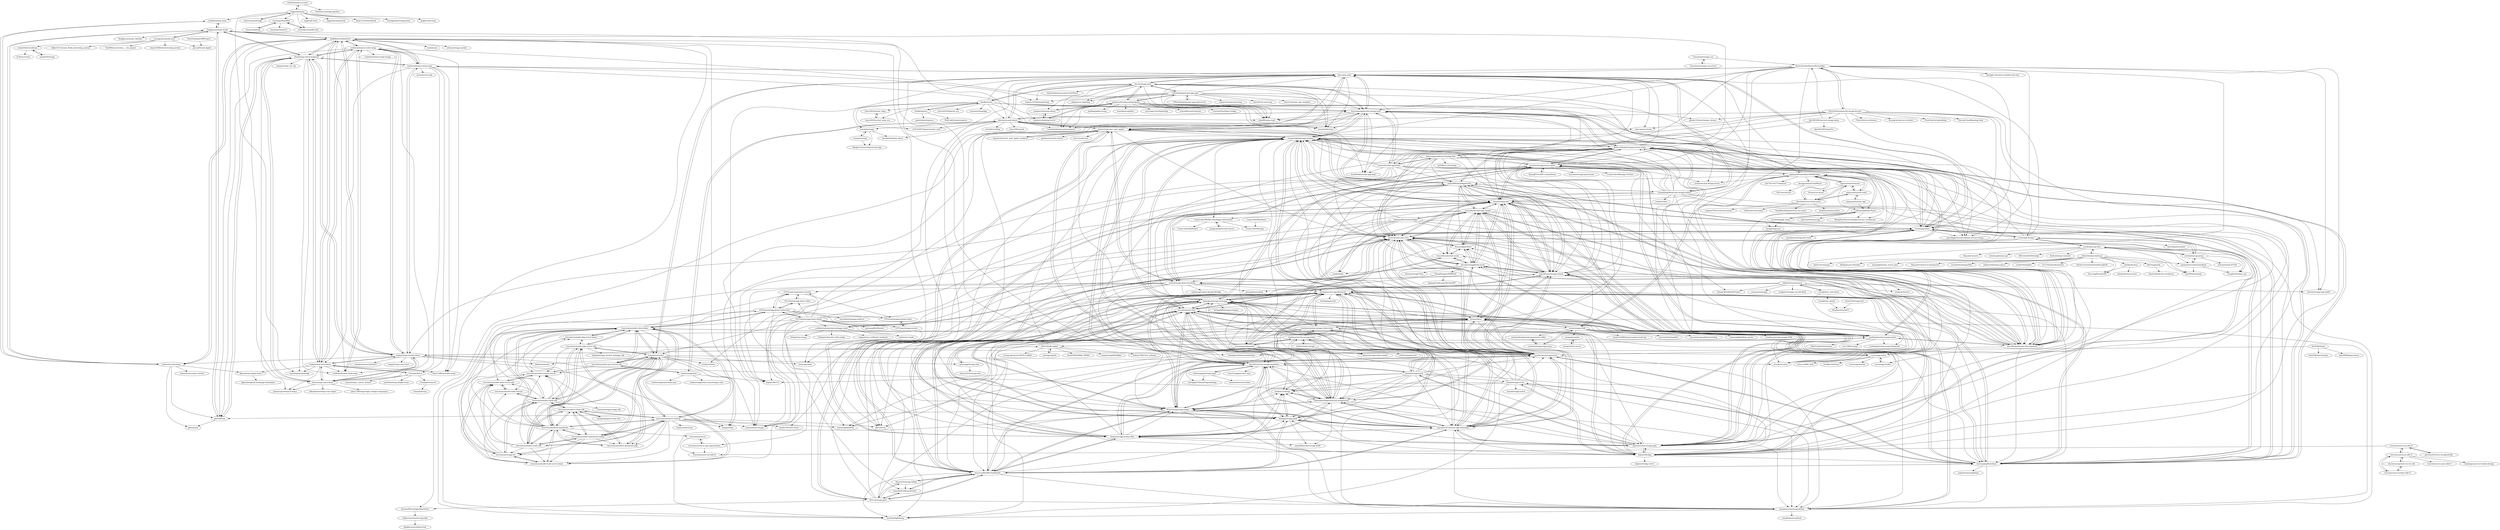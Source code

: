 digraph G {
"GzhiYi/dandan-account" -> "yigger/jiezhang"
"GzhiYi/dandan-account" -> "GzhiYi/accounting-together"
"lin-xin/wxapp-mall" -> "liuxuanqiang/wechat-weapp-mall"
"lin-xin/wxapp-mall" -> "FZliweiliang/wechat-app-mall"
"lin-xin/wxapp-mall" -> "skyvow/m-mall"
"lin-xin/wxapp-mall" -> "dyq086/wepy-mall" ["e"=1]
"lin-xin/wxapp-mall" -> "tumobi/nideshop-mini-program" ["e"=1]
"lin-xin/wxapp-mall" -> "tumobi/nideshop" ["e"=1]
"lin-xin/wxapp-mall" -> "htmlk/wechat"
"lin-xin/wxapp-mall" -> "EastWorld/wechat-app-mall" ["e"=1]
"lin-xin/wxapp-mall" -> "iamdarcy/hioshop-miniprogram"
"lin-xin/wxapp-mall" -> "yllg/mpvue-xbyjShop" ["e"=1]
"lin-xin/wxapp-mall" -> "bayetech/wechat_mall_applet"
"lin-xin/wxapp-mall" -> "sqaiyan/NeteaseMusicWxMiniApp"
"lin-xin/wxapp-mall" -> "hanxue10180/shangcheng" ["e"=1]
"lin-xin/wxapp-mall" -> "shooterRao/react-native-fruitStore" ["e"=1]
"lin-xin/wxapp-mall" -> "iamdarcy/hioshop-admin"
"htmlk/express" -> "htmlk/wechat"
"htmlk/express" -> "WebCodeFarmer/express"
"htmlk/express" -> "good-father/express"
"tencentyun/wafer-php-server-demo" -> "tencentyun/wafer-php-server-sdk"
"tencentyun/wafer-php-server-demo" -> "tencentyun/wafer-client-demo"
"liuxuanqiang/wechat-weapp-mall" -> "skyvow/m-mall"
"liuxuanqiang/wechat-weapp-mall" -> "lin-xin/wxapp-mall"
"liuxuanqiang/wechat-weapp-mall" -> "tumobi/nideshop-mini-program" ["e"=1]
"liuxuanqiang/wechat-weapp-mall" -> "EastWorld/wechat-app-mall" ["e"=1]
"liuxuanqiang/wechat-weapp-mall" -> "wangmingjob/weapp-weipiao"
"liuxuanqiang/wechat-weapp-mall" -> "RebeccaHanjw/weapp-wechat-zhihu"
"liuxuanqiang/wechat-weapp-mall" -> "xiehui999/SmallAppForQQ"
"liuxuanqiang/wechat-weapp-mall" -> "tumobi/nideshop" ["e"=1]
"liuxuanqiang/wechat-weapp-mall" -> "xwartz/wechat-app-demo"
"liuxuanqiang/wechat-weapp-mall" -> "zce/weapp-demo"
"liuxuanqiang/wechat-weapp-mall" -> "dyq086/wepy-mall" ["e"=1]
"liuxuanqiang/wechat-weapp-mall" -> "youzan/zanui-weapp" ["e"=1]
"liuxuanqiang/wechat-weapp-mall" -> "opendigg/awesome-github-wechat-weapp" ["e"=1]
"liuxuanqiang/wechat-weapp-mall" -> "skyvow/m-mall-admin"
"liuxuanqiang/wechat-weapp-mall" -> "icindy/wxParse" ["e"=1]
"htmlk/wechat" -> "htmlk/express"
"htmlk/wechat" -> "lin-xin/wxapp-mall"
"htmlk/wechat" -> "skyvow/m-mall"
"htmlk/wechat" -> "liuxuanqiang/wechat-weapp-mall"
"htmlk/wechat" -> "moyanxiu/shopApp"
"htmlk/wechat" -> "a741424975game/wechat_mall"
"htmlk/wechat" -> "hxxy2003/wechat_shop"
"htmlk/wechat" -> "yesifeng/wechat-weapp-movie"
"htmlk/wechat" -> "tumobi/eweapp"
"htmlk/wechat" -> "web-Marker/wechat-Development"
"htmlk/wechat" -> "hxxy2003/wechat_shop_xcx"
"htmlk/wechat" -> "SuperKieran/weapp-artand"
"htmlk/wechat" -> "skyvow/m-mall-admin"
"htmlk/wechat" -> "vincenth520/pinche_xcx" ["e"=1]
"htmlk/wechat" -> "xiehui999/SmallAppForQQ"
"7insummer/orange-can" -> "7insummer/orange-can-server"
"7insummer/orange-can" -> "MasterStudio/MasterWechatApp"
"dunizb/wxapp-sCalc" -> "hardog/wechat-app-flexlayout"
"dunizb/wxapp-sCalc" -> "hijiangtao/weapp-newsapp"
"dunizb/wxapp-sCalc" -> "zhengxiaowai/weapp-github"
"dunizb/wxapp-sCalc" -> "harveyqing/BearDiary"
"dunizb/wxapp-sCalc" -> "eyasliu/wechat-app-music"
"dunizb/wxapp-sCalc" -> "brucevanfdm/WeChatMeiZhi"
"dunizb/wxapp-sCalc" -> "liujians/WeApp"
"dunizb/wxapp-sCalc" -> "kunkun12/weapp"
"dunizb/wxapp-sCalc" -> "dunizb/wxapp-movie"
"dunizb/wxapp-sCalc" -> "SeaHub/PigRaising"
"dunizb/wxapp-sCalc" -> "wangmingjob/weapp-weipiao"
"iamdarcy/hioshop-miniprogram" -> "iamdarcy/hioshop-server"
"iamdarcy/hioshop-miniprogram" -> "iamdarcy/hioshop-admin"
"iamdarcy/hioshop-miniprogram" -> "tumobi/nideshop-mini-program" ["e"=1]
"iamdarcy/hioshop-miniprogram" -> "tumobi/nideshop" ["e"=1]
"iamdarcy/hioshop-miniprogram" -> "FZliweiliang/wechat-app-mall"
"iamdarcy/hioshop-miniprogram" -> "woniudiancang/bee" ["e"=1]
"iamdarcy/hioshop-miniprogram" -> "lin-xin/wxapp-mall"
"iamdarcy/hioshop-miniprogram" -> "dyq086/wepy-mall" ["e"=1]
"iamdarcy/hioshop-miniprogram" -> "microapp-store/linjiashop" ["e"=1]
"iamdarcy/hioshop-miniprogram" -> "liuxuanqiang/wechat-weapp-mall"
"iamdarcy/hioshop-miniprogram" -> "EastWorld/wechat-app-mall" ["e"=1]
"iamdarcy/hioshop-miniprogram" -> "xuhuai66/used-book-pro" ["e"=1]
"iamdarcy/hioshop-miniprogram" -> "stavyan/TinyShop-UniApp" ["e"=1]
"iamdarcy/hioshop-miniprogram" -> "gooking/apifm-wxapi" ["e"=1]
"iamdarcy/hioshop-miniprogram" -> "qiushi123/xiaochengxu_demos" ["e"=1]
"didiaohu/xiaoxiaoxiao" -> "treadpit/wx_selectArea"
"didiaohu/xiaoxiaoxiao" -> "kiinlam/wetoast" ["e"=1]
"didiaohu/xiaoxiaoxiao" -> "o2team/wxapp-img-loader" ["e"=1]
"didiaohu/xiaoxiaoxiao" -> "youzouzou/wxapp" ["e"=1]
"didiaohu/xiaoxiaoxiao" -> "lidong1665/WeiXinProject" ["e"=1]
"didiaohu/xiaoxiaoxiao" -> "icindy/wxSearch" ["e"=1]
"didiaohu/xiaoxiaoxiao" -> "rongj/wechatapp-cascade-filter"
"didiaohu/xiaoxiaoxiao" -> "liujians/WeApp"
"didiaohu/xiaoxiaoxiao" -> "skyvow/wux" ["e"=1]
"didiaohu/xiaoxiaoxiao" -> "hardog/wechat-app-flexlayout"
"zce/weapp-demo" -> "zce/weapp-douban"
"zce/weapp-demo" -> "liuxuanqiang/wechat-weapp-mall"
"zce/weapp-demo" -> "RebeccaHanjw/weapp-wechat-zhihu"
"zce/weapp-demo" -> "zce/weapp-boilerplate"
"zce/weapp-demo" -> "youzan/zanui-weapp" ["e"=1]
"zce/weapp-demo" -> "gavinkwoe/weapp-ide-crack" ["e"=1]
"zce/weapp-demo" -> "wangmingjob/weapp-weipiao"
"zce/weapp-demo" -> "lypeer/wechat-weapp-gank"
"zce/weapp-demo" -> "xiehui999/SmallAppForQQ"
"zce/weapp-demo" -> "jectychen/wechat-v2ex"
"zce/weapp-demo" -> "chemzqm/wept" ["e"=1]
"zce/weapp-demo" -> "yesifeng/wechat-weapp-movie"
"zce/weapp-demo" -> "opendigg/awesome-github-wechat-weapp" ["e"=1]
"zce/weapp-demo" -> "web-Marker/wechat-Development"
"zce/weapp-demo" -> "skyvow/m-mall"
"tencentyun/cos-js-sdk-v5" -> "tencentyun/qcloud-cos-sts-sdk"
"tencentyun/cos-js-sdk-v5" -> "tencentyun/cos-nodejs-sdk-v5"
"tencentyun/cos-js-sdk-v5" -> "tencentyun/cos-wx-sdk-v5"
"tencentyun/cos-js-sdk-v5" -> "tencentyun/cos-java-sdk-v5" ["e"=1]
"tencentyun/cos-js-sdk-v5" -> "baimingxuan/vue3-admin-design" ["e"=1]
"zce/douban-api-docs" -> "zce/douban-api-proxy"
"zce/douban-api-docs" -> "wanglin2/douban_api"
"zce/douban-api-docs" -> "kxy000/doubanapi"
"zce/douban-api-docs" -> "qiaohaoforever/DoubanBook"
"zce/douban-api-docs" -> "iiiiiii1/douban-imdb-api"
"zce/douban-api-docs" -> "zce/weapp-douban"
"zce/douban-api-docs" -> "Mayandev/morec" ["e"=1]
"zce/douban-api-docs" -> "xsbailong/douban-api"
"zce/douban-api-docs" -> "MZCretin/RollToolsApi" ["e"=1]
"zce/douban-api-docs" -> "KieSun/today-i-learned" ["e"=1]
"tencentyun/wafer" -> "tencentyun/wafer-client-demo"
"tencentyun/wafer" -> "tencentyun/wafer2-startup"
"tencentyun/wafer" -> "tencentyun/wafer2-quickstart"
"tencentyun/wafer" -> "wepyjs/wepy" ["e"=1]
"tencentyun/wafer" -> "tencentyun/wafer-php-server-sdk"
"tencentyun/wafer" -> "tencentyun/wafer-java-server-sdk"
"tencentyun/wafer" -> "tencentyun/wafer-client-sdk"
"tencentyun/wafer" -> "weui/weui-wxss" ["e"=1]
"tencentyun/wafer" -> "youzan/zanui-weapp" ["e"=1]
"tencentyun/wafer" -> "icindy/wxParse" ["e"=1]
"tencentyun/wafer" -> "tencentyun/wafer2-node-sdk"
"tencentyun/wafer" -> "tencentyun/wafer2-quickstart-nodejs"
"tencentyun/wafer" -> "skyvow/m-mall"
"tencentyun/wafer" -> "chemzqm/wept" ["e"=1]
"tencentyun/wafer" -> "tencentyun/wafer-session-server"
"dyq086/wxYuHanStore" -> "coolhwm/leshare-seller-wepy"
"dyq086/wxYuHanStore" -> "Thunf/wepy-demo-bookmall"
"dyq086/wxYuHanStore" -> "aben1188/awesome-wepy" ["e"=1]
"dyq086/wxYuHanStore" -> "youzan/zanui-weapp" ["e"=1]
"dyq086/wxYuHanStore" -> "coolhwm/leshare-shop-wepy"
"dyq086/wxYuHanStore" -> "KingJeason/wepy-books"
"dyq086/wxYuHanStore" -> "skyvow/wux" ["e"=1]
"dyq086/wxYuHanStore" -> "coolhwm/leshare-food-wepy"
"dyq086/wxYuHanStore" -> "meili/minui" ["e"=1]
"dyq086/wxYuHanStore" -> "glore/library"
"dyq086/wxYuHanStore" -> "jas0ncn/szushudong"
"dyq086/wxYuHanStore" -> "wepyjs/wepy-wechat-demo"
"dyq086/wxYuHanStore" -> "wepyjs/wepy-weui-demo"
"dyq086/wxYuHanStore" -> "brucx/wepy-zanui-demo"
"dyq086/wxYuHanStore" -> "o2team/wxapp-market" ["e"=1]
"FZliweiliang/wechat-app-mall" -> "FZliweiliang/wechat-app-mall-server"
"FZliweiliang/wechat-app-mall" -> "lin-xin/wxapp-mall"
"FZliweiliang/wechat-app-mall" -> "dyq086/wepy-mall" ["e"=1]
"FZliweiliang/wechat-app-mall" -> "iamdarcy/hioshop-miniprogram"
"FZliweiliang/wechat-app-mall" -> "liuxuanqiang/wechat-weapp-mall"
"FZliweiliang/wechat-app-mall" -> "hanxue10180/shangcheng" ["e"=1]
"FZliweiliang/wechat-app-mall" -> "sesine/wechat-weapp-movie" ["e"=1]
"FZliweiliang/wechat-app-mall" -> "yllg/mpvue-xbyjShop" ["e"=1]
"FZliweiliang/wechat-app-mall" -> "tumobi/nideshop-mini-program" ["e"=1]
"FZliweiliang/wechat-app-mall" -> "skyvow/m-mall"
"FZliweiliang/wechat-app-mall" -> "mojisrc/wechat-mini-shop" ["e"=1]
"FZliweiliang/wechat-app-mall" -> "Voyzz/Fruit-store-mp" ["e"=1]
"FZliweiliang/wechat-app-mall" -> "iamdarcy/hioshop-server"
"FZliweiliang/wechat-app-mall" -> "ritaswc/wechat_app_template" ["e"=1]
"FZliweiliang/wechat-app-mall" -> "tumobi/nideshop" ["e"=1]
"tencentyun/wafer-php-server-sdk" -> "tencentyun/wafer2-quickstart-php"
"tencentyun/wafer-php-server-sdk" -> "tencentyun/wafer-php-server-demo"
"tencentyun/wafer-php-server-sdk" -> "tencentyun/wafer-session-server"
"tencentyun/wafer-php-server-sdk" -> "tencentyun/wafer-client-demo"
"tencentyun/wafer-php-server-sdk" -> "tencentyun/wafer-client-sdk"
"tencentyun/wafer-php-server-sdk" -> "tencentyun/wafer"
"tencentyun/wafer-php-server-sdk" -> "wulongtao/think-wxminihelper"
"tencentyun/wafer-php-server-sdk" -> "tencentyun/wafer2-quickstart"
"tencentyun/wafer-php-server-sdk" -> "kulokai/weapp_wechat_miniapp_sdk"
"SeptemberMaples/wechat-weapp-demo" -> "kunkun12/weapp"
"SeptemberMaples/wechat-weapp-demo" -> "hardog/wechat-app-flexlayout"
"SeptemberMaples/wechat-weapp-demo" -> "hijiangtao/weapp-newsapp"
"SeptemberMaples/wechat-weapp-demo" -> "myronliu347/wechat-app-zhihudaily"
"SeptemberMaples/wechat-weapp-demo" -> "wangmingjob/weapp-weipiao"
"SeptemberMaples/wechat-weapp-demo" -> "hingsir/weapp-douban-film"
"SeptemberMaples/wechat-weapp-demo" -> "hilongjw/weapp-gold"
"SeptemberMaples/wechat-weapp-demo" -> "giscafer/wechat-weapp-mapdemo"
"SeptemberMaples/wechat-weapp-demo" -> "jectychen/wechat-v2ex"
"SeptemberMaples/wechat-weapp-demo" -> "bayetech/wechat_mall_applet"
"SeptemberMaples/wechat-weapp-demo" -> "BelinChung/weapp-hiapp"
"SeptemberMaples/wechat-weapp-demo" -> "ericzyh/wechat-chat"
"SeptemberMaples/wechat-weapp-demo" -> "sammffl/wechat-weapp-2048"
"SeptemberMaples/wechat-weapp-demo" -> "zhengxiaowai/weapp-github"
"kraaas/timer" -> "ericzyh/wechat-chat"
"kraaas/timer" -> "SuperKieran/weapp-artand"
"kraaas/timer" -> "eyasliu/wechat-app-music"
"kraaas/timer" -> "harveyqing/BearDiary"
"kraaas/timer" -> "myronliu347/wechat-app-zhihudaily"
"kraaas/timer" -> "hardog/wechat-app-flexlayout"
"kraaas/timer" -> "natee/wxapp-2048"
"kraaas/timer" -> "charleyw/wechat-weapp-redux-todos"
"kraaas/timer" -> "BelinChung/weapp-hiapp"
"kraaas/timer" -> "brucevanfdm/WeChatMeiZhi"
"kraaas/timer" -> "SeaHub/PigRaising"
"kraaas/timer" -> "ahonn/weapp-one"
"kraaas/timer" -> "hijiangtao/weapp-newsapp"
"kraaas/timer" -> "SeptemberMaples/wechat-weapp-demo"
"kraaas/timer" -> "zhengxiaowai/weapp-github"
"iamdarcy/hioshop-admin" -> "iamdarcy/hioshop-server"
"iamdarcy/hioshop-admin" -> "iamdarcy/hioshop-miniprogram"
"vace/wechatapp-news-reader" -> "KuangPF/wxAPP_toutiaoNews"
"vace/wechatapp-news-reader" -> "ahonn/weapp-one"
"vace/wechatapp-news-reader" -> "hijiangtao/weapp-newsapp"
"vace/wechatapp-news-reader" -> "havenxie/weapp-sportsnews"
"vace/wechatapp-news-reader" -> "web-Marker/wechat-Development"
"vace/wechatapp-news-reader" -> "CrazyCodes/MiniApp-TouTiao"
"vace/wechatapp-news-reader" -> "wangmingjob/weapp-weipiao"
"vace/wechatapp-news-reader" -> "kraaas/timer"
"vace/wechatapp-news-reader" -> "romoo/weapp-demo-breadtrip"
"vace/wechatapp-news-reader" -> "SeptemberMaples/wechat-weapp-demo"
"vace/wechatapp-news-reader" -> "SuperKieran/weapp-artand"
"vace/wechatapp-news-reader" -> "RebeccaHanjw/weapp-wechat-zhihu"
"vace/wechatapp-news-reader" -> "litt1e-p/weapp-girls"
"vace/wechatapp-news-reader" -> "lidong1665/WeiXinProject" ["e"=1]
"vace/wechatapp-news-reader" -> "sqaiyan/NeteaseMusicWxMiniApp"
"charleyw/wechat-weapp-redux-todos" -> "charleyw/wechat-weapp-redux"
"charleyw/wechat-weapp-redux-todos" -> "hardog/wechat-app-flexlayout"
"charleyw/wechat-weapp-redux-todos" -> "zhengxiaowai/weapp-github"
"charleyw/wechat-weapp-redux-todos" -> "SeaHub/PigRaising"
"charleyw/wechat-weapp-redux-todos" -> "brucevanfdm/WeChatMeiZhi"
"charleyw/wechat-weapp-redux-todos" -> "kunkun12/weapp"
"charleyw/wechat-weapp-redux-todos" -> "eyasliu/wechat-app-music"
"charleyw/wechat-weapp-redux-todos" -> "kraaas/timer"
"charleyw/wechat-weapp-redux-todos" -> "hijiangtao/weapp-newsapp"
"davedavehong/fenda-mock" -> "vincentSea/wechat-cnode"
"davedavehong/fenda-mock" -> "Sioxas/AppleMusic"
"davedavehong/fenda-mock" -> "jectychen/wechat-v2ex"
"davedavehong/fenda-mock" -> "LiuCaiHe/wechat-app-sample"
"davedavehong/fenda-mock" -> "eyasliu/wechat-app-music"
"davedavehong/fenda-mock" -> "icindy/fenda"
"davedavehong/fenda-mock" -> "ZhangHangwei/WXBaiSi"
"davedavehong/fenda-mock" -> "ahonn/weapp-one"
"davedavehong/fenda-mock" -> "SuperKieran/weapp-artand"
"davedavehong/fenda-mock" -> "bestony/weapp-V2ex"
"CFETeam/weapp-demo-session" -> "CFETeam/weapp-demo-video"
"CFETeam/weapp-demo-session" -> "CFETeam/weapp-demo-websocket"
"CFETeam/weapp-demo-session" -> "CFETeam/weapp-session-client"
"yesifeng/wechat-weapp-movie" -> "web-Marker/wechat-Development"
"yesifeng/wechat-weapp-movie" -> "ahonn/weapp-one"
"yesifeng/wechat-weapp-movie" -> "SuperKieran/weapp-artand"
"yesifeng/wechat-weapp-movie" -> "mcc108/wecqupt" ["e"=1]
"yesifeng/wechat-weapp-movie" -> "zce/weapp-demo"
"yesifeng/wechat-weapp-movie" -> "skyvow/wux" ["e"=1]
"yesifeng/wechat-weapp-movie" -> "davedavehong/fenda-mock"
"yesifeng/wechat-weapp-movie" -> "MiceLiD/ofo-applet"
"yesifeng/wechat-weapp-movie" -> "wangmingjob/weapp-weipiao"
"yesifeng/wechat-weapp-movie" -> "LiuCaiHe/wechat-app-sample"
"yesifeng/wechat-weapp-movie" -> "jectychen/wechat-v2ex"
"yesifeng/wechat-weapp-movie" -> "ManFromEarth/maoyan"
"yesifeng/wechat-weapp-movie" -> "tencentyun/wafer-client-demo"
"yesifeng/wechat-weapp-movie" -> "yesifeng/wechat-weapp-distpicker"
"yesifeng/wechat-weapp-movie" -> "RebeccaHanjw/weapp-wechat-zhihu"
"alanwangmodify/weChatApp-Run" -> "wangmingjob/weapp-weipiao"
"alanwangmodify/weChatApp-Run" -> "RebeccaHanjw/weapp-wechat-zhihu"
"alanwangmodify/weChatApp-Run" -> "sesine/wechat-weapp-movie" ["e"=1]
"alanwangmodify/weChatApp-Run" -> "vace/wechatapp-news-reader"
"alanwangmodify/weChatApp-Run" -> "liuxuanqiang/wechat-weapp-mall"
"alanwangmodify/weChatApp-Run" -> "harveyqing/BearDiary"
"alanwangmodify/weChatApp-Run" -> "jectychen/wechat-v2ex"
"alanwangmodify/weChatApp-Run" -> "SuperKieran/weapp-artand"
"alanwangmodify/weChatApp-Run" -> "giscafer/wechat-weapp-mapdemo"
"alanwangmodify/weChatApp-Run" -> "zce/weapp-boilerplate"
"alanwangmodify/weChatApp-Run" -> "web-Marker/wechat-Development"
"alanwangmodify/weChatApp-Run" -> "xwartz/wechat-app-demo"
"alanwangmodify/weChatApp-Run" -> "ericzyh/wechat-chat"
"alanwangmodify/weChatApp-Run" -> "xiehui999/SmallAppForQQ"
"alanwangmodify/weChatApp-Run" -> "qi19901212/Garbage" ["e"=1]
"zce/weapp-locally" -> "zce/weapp-todos"
"xwartz/wechat-app-demo" -> "liuxuanqiang/wechat-weapp-mall"
"xwartz/wechat-app-demo" -> "wangmingjob/weapp-weipiao"
"xwartz/wechat-app-demo" -> "zce/weapp-demo"
"xwartz/wechat-app-demo" -> "RebeccaHanjw/weapp-wechat-zhihu"
"xwartz/wechat-app-demo" -> "wepyjs/wepy" ["e"=1]
"xwartz/wechat-app-demo" -> "jectychen/wechat-v2ex"
"xwartz/wechat-app-demo" -> "xiehui999/SmallAppForQQ"
"xwartz/wechat-app-demo" -> "youzan/zanui-weapp" ["e"=1]
"xwartz/wechat-app-demo" -> "skyvow/m-mall"
"xwartz/wechat-app-demo" -> "alanwangmodify/weChatApp-Run"
"xwartz/wechat-app-demo" -> "lypeer/wechat-weapp-gank"
"xwartz/wechat-app-demo" -> "opendigg/awesome-github-wechat-weapp" ["e"=1]
"xwartz/wechat-app-demo" -> "EastWorld/wechat-app-mall" ["e"=1]
"xwartz/wechat-app-demo" -> "weui/weui-wxss" ["e"=1]
"xwartz/wechat-app-demo" -> "xiaolin3303/wx-charts" ["e"=1]
"hxxy2003/wechat_shop_xcx" -> "hxxy2003/wechat_shop"
"MasterStudio/MasterWechatApp" -> "ParryQiu/wxopenclub-wxapp-lessons"
"MasterStudio/MasterWechatApp" -> "skyvow/m-mall"
"MasterStudio/MasterWechatApp" -> "zce/weapp-demo"
"MasterStudio/MasterWechatApp" -> "giscafer/wechat-weapp-mapdemo"
"MasterStudio/MasterWechatApp" -> "vace/wechatapp-news-reader"
"MasterStudio/MasterWechatApp" -> "wangmingjob/weapp-weipiao"
"MasterStudio/MasterWechatApp" -> "ahonn/weapp-one"
"MasterStudio/MasterWechatApp" -> "liuxuanqiang/wechat-weapp-mall"
"MasterStudio/MasterWechatApp" -> "o2team/wxapp-img-loader" ["e"=1]
"MasterStudio/MasterWechatApp" -> "zhongjie-chen/wx-scrollable-tab-view" ["e"=1]
"MasterStudio/MasterWechatApp" -> "opendigg/awesome-github-wechat-weapp" ["e"=1]
"MasterStudio/MasterWechatApp" -> "liujians/WeApp"
"MasterStudio/MasterWechatApp" -> "web-Marker/wechat-Development"
"MasterStudio/MasterWechatApp" -> "ChangQing666/wechat-weapp-taobao"
"MasterStudio/MasterWechatApp" -> "weui/weui-wxss" ["e"=1]
"ParryQiu/wxopenclub-wxapp-lessons" -> "MasterStudio/MasterWechatApp"
"ParryQiu/wxopenclub-wxapp-lessons" -> "qiushi123/xiaochengxu_demos" ["e"=1]
"ParryQiu/wxopenclub-wxapp-lessons" -> "ParryQiu/css-reference"
"ParryQiu/wxopenclub-wxapp-lessons" -> "ikcamp/wechat-xcx-tutorial" ["e"=1]
"ParryQiu/wxopenclub-wxapp-lessons" -> "ParryQiu/GuGuJianKong" ["e"=1]
"ParryQiu/wxopenclub-wxapp-lessons" -> "xwartz/wechat-app-demo"
"ParryQiu/wxopenclub-wxapp-lessons" -> "zce/weapp-demo"
"ParryQiu/wxopenclub-wxapp-lessons" -> "dily3825002/wechat-weapp-union"
"ParryQiu/wxopenclub-wxapp-lessons" -> "giscafer/wechat-weapp-mapdemo"
"ParryQiu/wxopenclub-wxapp-lessons" -> "icindy/wxSearch" ["e"=1]
"ParryQiu/wxopenclub-wxapp-lessons" -> "zce/weapp-douban"
"ParryQiu/wxopenclub-wxapp-lessons" -> "TencentCloudBase/mp-book" ["e"=1]
"ParryQiu/wxopenclub-wxapp-lessons" -> "dyq086/wepy-mall" ["e"=1]
"ParryQiu/wxopenclub-wxapp-lessons" -> "o2team/wxapp-img-loader" ["e"=1]
"ParryQiu/wxopenclub-wxapp-lessons" -> "skyvow/wx-extend" ["e"=1]
"CFETeam/weapp-demo-album" -> "CFETeam/weapp-demo-websocket"
"CFETeam/weapp-demo-album" -> "CFETeam/weapp-demo-video"
"CFETeam/weapp-demo-album" -> "CFETeam/weapp-demo-session"
"CFETeam/weapp-demo-album" -> "tencentyun/wafer-client-demo"
"CFETeam/weapp-demo-album" -> "weui/weui-wxss" ["e"=1]
"CFETeam/weapp-demo-album" -> "zce/weapp-demo"
"CFETeam/weapp-demo-album" -> "chemzqm/wept" ["e"=1]
"CFETeam/weapp-demo-album" -> "guyoung/WeZRender" ["e"=1]
"CFETeam/weapp-demo-album" -> "CFETeam/weapp-session"
"CFETeam/weapp-demo-album" -> "coolfishstudio/wechat-webapp-cnode"
"CFETeam/weapp-demo-album" -> "tencentyun/wecos-ugc-upload-demo"
"CFETeam/weapp-demo-album" -> "tencentyun/wafer"
"CFETeam/weapp-demo-album" -> "maichong/labrador" ["e"=1]
"CFETeam/weapp-demo-album" -> "xiehui999/SmallAppForQQ"
"CFETeam/weapp-demo-album" -> "liujians/Wa-UI" ["e"=1]
"jectychen/wechat-v2ex" -> "SuperKieran/weapp-artand"
"jectychen/wechat-v2ex" -> "wangmingjob/weapp-weipiao"
"jectychen/wechat-v2ex" -> "myronliu347/wechat-app-zhihudaily"
"jectychen/wechat-v2ex" -> "davedavehong/fenda-mock"
"jectychen/wechat-v2ex" -> "lypeer/wechat-weapp-gank"
"jectychen/wechat-v2ex" -> "hijiangtao/weapp-newsapp"
"jectychen/wechat-v2ex" -> "hilongjw/weapp-gold"
"jectychen/wechat-v2ex" -> "Sioxas/AppleMusic"
"jectychen/wechat-v2ex" -> "eyasliu/wechat-app-music"
"jectychen/wechat-v2ex" -> "ahonn/weapp-one"
"jectychen/wechat-v2ex" -> "harveyqing/BearDiary"
"jectychen/wechat-v2ex" -> "LiuCaiHe/wechat-app-sample"
"jectychen/wechat-v2ex" -> "RebeccaHanjw/weapp-wechat-zhihu"
"jectychen/wechat-v2ex" -> "vincentSea/wechat-cnode"
"jectychen/wechat-v2ex" -> "SeptemberMaples/wechat-weapp-demo"
"Chaunjie/kai-ui" -> "brucx/wepy-zanui-demo"
"Chaunjie/kai-ui" -> "Chaunjie/wexp-cli"
"Chaunjie/kai-ui" -> "simmzl/wepy_canvas_drawer"
"Chaunjie/kai-ui" -> "jardenliu/wepy-plugin-iview"
"Chaunjie/kai-ui" -> "wepyjs/wepy-weui-demo"
"RebeccaHanjw/weapp-wechat-zhihu" -> "liuxuanqiang/wechat-weapp-mall"
"RebeccaHanjw/weapp-wechat-zhihu" -> "jectychen/wechat-v2ex"
"RebeccaHanjw/weapp-wechat-zhihu" -> "xiehui999/SmallAppForQQ"
"RebeccaHanjw/weapp-wechat-zhihu" -> "zce/weapp-demo"
"RebeccaHanjw/weapp-wechat-zhihu" -> "wangmingjob/weapp-weipiao"
"RebeccaHanjw/weapp-wechat-zhihu" -> "harveyqing/BearDiary"
"RebeccaHanjw/weapp-wechat-zhihu" -> "ahonn/weapp-one"
"RebeccaHanjw/weapp-wechat-zhihu" -> "web-Marker/wechat-Development"
"RebeccaHanjw/weapp-wechat-zhihu" -> "SuperKieran/weapp-artand"
"RebeccaHanjw/weapp-wechat-zhihu" -> "vace/wechatapp-news-reader"
"RebeccaHanjw/weapp-wechat-zhihu" -> "liujians/WeApp"
"RebeccaHanjw/weapp-wechat-zhihu" -> "skyvow/m-mall"
"RebeccaHanjw/weapp-wechat-zhihu" -> "opendigg/awesome-github-wechat-weapp" ["e"=1]
"RebeccaHanjw/weapp-wechat-zhihu" -> "alanwangmodify/weChatApp-Run"
"RebeccaHanjw/weapp-wechat-zhihu" -> "eyasliu/wechat-app-music"
"coolhwm/leshare-shop-wepy" -> "coolhwm/leshare-seller-wepy"
"coolhwm/leshare-shop-wepy" -> "dyq086/wepy-mall" ["e"=1]
"coolhwm/leshare-shop-wepy" -> "dyq086/wxYuHanStore"
"coolhwm/leshare-shop-wepy" -> "aben1188/awesome-wepy" ["e"=1]
"coolhwm/leshare-shop-wepy" -> "Thunf/wepy-demo-bookmall"
"coolhwm/leshare-shop-wepy" -> "brucx/wepy-zanui-demo"
"coolhwm/leshare-shop-wepy" -> "skyvow/m-mall"
"coolhwm/leshare-shop-wepy" -> "hanxue10180/shangcheng" ["e"=1]
"coolhwm/leshare-shop-wepy" -> "wepyjs/wepy-wechat-demo"
"coolhwm/leshare-shop-wepy" -> "eoen/wechat-mall" ["e"=1]
"coolhwm/leshare-shop-wepy" -> "Chaunjie/kai-ui"
"coolhwm/leshare-shop-wepy" -> "wepyjs/wepy-weui-demo"
"dily3825002/wechat-weapp-union" -> "dily3825002/EgerPro" ["e"=1]
"dily3825002/wechat-weapp-union" -> "MasterStudio/MasterWechatApp"
"dily3825002/wechat-weapp-union" -> "SuperKieran/weapp-artand"
"skyvow/m-mall" -> "skyvow/m-mall-admin"
"skyvow/m-mall" -> "liuxuanqiang/wechat-weapp-mall"
"skyvow/m-mall" -> "skyvow/wux" ["e"=1]
"skyvow/m-mall" -> "skyvow/wx-extend" ["e"=1]
"skyvow/m-mall" -> "bayetech/wechat_mall_applet"
"skyvow/m-mall" -> "tumobi/nideshop-mini-program" ["e"=1]
"skyvow/m-mall" -> "tumobi/nideshop" ["e"=1]
"skyvow/m-mall" -> "lin-xin/wxapp-mall"
"skyvow/m-mall" -> "youzan/zanui-weapp" ["e"=1]
"skyvow/m-mall" -> "ChangQing666/wechat-weapp-taobao"
"skyvow/m-mall" -> "zce/weapp-demo"
"skyvow/m-mall" -> "coolhwm/leshare-shop-wepy"
"skyvow/m-mall" -> "weui/weui-wxss" ["e"=1]
"skyvow/m-mall" -> "tencentyun/wafer"
"skyvow/m-mall" -> "dyq086/wepy-mall" ["e"=1]
"skyvow/m-mall-admin" -> "skyvow/m-mall"
"skyvow/m-mall-admin" -> "tumobi/nideshop-admin" ["e"=1]
"skyvow/m-mall-admin" -> "tumobi/nideshop" ["e"=1]
"skyvow/m-mall-admin" -> "liuxuanqiang/wechat-weapp-mall"
"skyvow/m-mall-admin" -> "tumobi/nideshop-mini-program" ["e"=1]
"skyvow/m-mall-admin" -> "skyvow/wux" ["e"=1]
"skyvow/m-mall-admin" -> "bayetech/wechat_mall_applet"
"skyvow/m-mall-admin" -> "a741424975game/wechat_mall"
"skyvow/m-mall-admin" -> "wodenwang/nami"
"skyvow/m-mall-admin" -> "tumobi/eweapp"
"skyvow/m-mall-admin" -> "arterli/CmsWing" ["e"=1]
"skyvow/m-mall-admin" -> "dyq086/wxYuHanStore"
"skyvow/m-mall-admin" -> "skyvow/wx-extend" ["e"=1]
"skyvow/m-mall-admin" -> "wangmingjob/weapp-weipiao"
"skyvow/m-mall-admin" -> "shen100/wemall" ["e"=1]
"tencentyun/wafer-client-demo" -> "tencentyun/wafer-client-sdk"
"tencentyun/wafer-client-demo" -> "tencentyun/wafer"
"tencentyun/wafer-client-demo" -> "tencentyun/wafer-node-server-demo"
"tencentyun/wafer-client-demo" -> "tencentyun/wafer-php-server-demo"
"tencentyun/wafer-client-demo" -> "tencentyun/wafer-java-server-sdk"
"tencentyun/wafer-client-demo" -> "tencentyun/weapp-doc"
"tencentyun/wafer-client-demo" -> "tencentyun/wafer-php-server-sdk"
"tencentyun/wafer-client-demo" -> "tencentyun/wafer-session-server"
"tencentyun/wafer-client-demo" -> "tencentyun/wafer2-quickstart"
"tencentyun/wafer-client-demo" -> "tencentyun/wafer-node-server-sdk"
"tencentyun/wafer-client-demo" -> "tencentyun/wafer2-startup"
"tencentyun/wafer-client-demo" -> "yesifeng/wechat-weapp-movie"
"tencentyun/wafer-client-demo" -> "tencentyun/wafer2-quickstart-php"
"tencentyun/wafer-client-demo" -> "CFETeam/weapp-demo-websocket"
"tencentyun/wafer-client-demo" -> "CFETeam/weapp-demo-session"
"wangmingjob/weapp-weipiao" -> "jectychen/wechat-v2ex"
"wangmingjob/weapp-weipiao" -> "myronliu347/wechat-app-zhihudaily"
"wangmingjob/weapp-weipiao" -> "hingsir/weapp-douban-film"
"wangmingjob/weapp-weipiao" -> "liuxuanqiang/wechat-weapp-mall"
"wangmingjob/weapp-weipiao" -> "hijiangtao/weapp-newsapp"
"wangmingjob/weapp-weipiao" -> "SeptemberMaples/wechat-weapp-demo"
"wangmingjob/weapp-weipiao" -> "giscafer/wechat-weapp-mapdemo"
"wangmingjob/weapp-weipiao" -> "lypeer/wechat-weapp-gank"
"wangmingjob/weapp-weipiao" -> "hilongjw/weapp-gold"
"wangmingjob/weapp-weipiao" -> "hardog/wechat-app-flexlayout"
"wangmingjob/weapp-weipiao" -> "harveyqing/BearDiary"
"wangmingjob/weapp-weipiao" -> "ahonn/weapp-one"
"wangmingjob/weapp-weipiao" -> "ericzyh/wechat-chat"
"wangmingjob/weapp-weipiao" -> "CrazyCodes/WeiXin-SmallApps-Information"
"wangmingjob/weapp-weipiao" -> "RebeccaHanjw/weapp-wechat-zhihu"
"tencentyun/wafer-node-session" -> "tencentyun/wafer-node-server-sdk"
"tencentyun/wafer-node-session" -> "tencentyun/wafer-client-sdk"
"zce/douban-api-proxy" -> "zce/douban-api-docs"
"zce/douban-api-proxy" -> "zce/weapp-douban"
"zce/douban-api-proxy" -> "wanglin2/douban_api"
"zce/douban-api-proxy" -> "qiaohaoforever/DoubanBook"
"zce/douban-api-proxy" -> "AutumnFish/LOFTER"
"zce/douban-api-proxy" -> "zce/weapp-demo"
"jas0ncn/szushudong" -> "yshkk/shanbay-mina"
"jas0ncn/szushudong" -> "KingJeason/wepy-books"
"jas0ncn/szushudong" -> "glore/library"
"jas0ncn/szushudong" -> "dyq086/wxYuHanStore"
"jas0ncn/szushudong" -> "mohuishou/scuplus-wechat" ["e"=1]
"jas0ncn/szushudong" -> "glore/party"
"jas0ncn/szushudong" -> "hjkcai/wepy-plugin-axios"
"tencentyun/wafer2-node-sdk" -> "tencentyun/wafer2-quickstart-nodejs"
"tencentyun/wafer2-node-sdk" -> "tencentyun/wafer2-quickstart"
"tencentyun/wafer2-node-sdk" -> "tencentyun/wafer2-client-sdk"
"tencentyun/wafer2-node-sdk" -> "tencentyun/wafer2-startup"
"tencentyun/wafer2-node-sdk" -> "tencentyun/wafer-session-server"
"tencentyun/wafer2-node-sdk" -> "tencentyun/wafer-node-server-sdk"
"tencentyun/wafer2-node-sdk" -> "tencentyun/weapp-doc"
"tencentyun/wafer2-node-sdk" -> "tencentyun/wafer-node-server-demo"
"tencentyun/wafer2-node-sdk" -> "tencentyun/wafer-node-session"
"tencentyun/wafer2-node-sdk" -> "tencentyun/wafer"
"tencentyun/wafer2-startup" -> "tencentyun/wafer2-quickstart"
"tencentyun/wafer2-startup" -> "tencentyun/wafer2-node-sdk"
"tencentyun/wafer2-startup" -> "tencentyun/wafer2-quickstart-nodejs"
"tencentyun/wafer2-startup" -> "tencentyun/wafer"
"tencentyun/wafer2-startup" -> "tencentyun/wafer2-client-sdk"
"tencentyun/wafer2-startup" -> "tencentyun/wafer-node-server-demo"
"tencentyun/wafer2-startup" -> "tencentyun/wafer-client-demo"
"tencentyun/wafer2-startup" -> "tencentyun/weapp-doc"
"tencentyun/wafer2-startup" -> "wepyjs/wepy" ["e"=1]
"tencentyun/wafer2-startup" -> "youzan/zanui-weapp" ["e"=1]
"tencentyun/wafer2-startup" -> "tencentyun/wafer2-quickstart-php"
"tencentyun/wafer2-startup" -> "maichong/labrador" ["e"=1]
"tencentyun/wafer2-startup" -> "bobiscool/wxDraw" ["e"=1]
"tencentyun/wafer2-startup" -> "skyvow/wux" ["e"=1]
"tencentyun/wafer2-startup" -> "xiaolin3303/wx-charts" ["e"=1]
"wepyjs/wepy-weui-demo" -> "brucx/wepy-zanui-demo"
"wepyjs/wepy-weui-demo" -> "wepyjs/wepy-wechat-demo"
"wepyjs/wepy-weui-demo" -> "Thunf/wepy-demo-bookmall"
"wepyjs/wepy-weui-demo" -> "coolhwm/leshare-seller-wepy"
"wepyjs/wepy-weui-demo" -> "jimmyrogue/wepy-X-minui"
"wepyjs/wepy-weui-demo" -> "coolhwm/leshare-food-wepy"
"wepyjs/wepy-weui-demo" -> "Chaunjie/kai-ui"
"wepyjs/wepy-weui-demo" -> "dyq086/wxYuHanStore"
"wepyjs/wepy-weui-demo" -> "aben1188/awesome-wepy" ["e"=1]
"wepyjs/wepy-weui-demo" -> "ximolang/mp-jishengji"
"wepyjs/wepy-weui-demo" -> "hjkcai/wepy-plugin-axios"
"zhengxiaowai/weapp-github" -> "SeaHub/PigRaising"
"zhengxiaowai/weapp-github" -> "monkindey/wx-github"
"zhengxiaowai/weapp-github" -> "hardog/wechat-app-flexlayout"
"getweapp/weapp-chat" -> "ericzyh/wechat-chat"
"getweapp/weapp-chat" -> "shawn2016/weapp-chat"
"hingsir/weapp-douban-film" -> "wangmingjob/weapp-weipiao"
"hingsir/weapp-douban-film" -> "myronliu347/wechat-app-zhihudaily"
"hingsir/weapp-douban-film" -> "hardog/wechat-app-flexlayout"
"hingsir/weapp-douban-film" -> "SeptemberMaples/wechat-weapp-demo"
"hingsir/weapp-douban-film" -> "hilongjw/weapp-gold"
"hingsir/weapp-douban-film" -> "hijiangtao/weapp-newsapp"
"hingsir/weapp-douban-film" -> "brucevanfdm/WeChatMeiZhi"
"hingsir/weapp-douban-film" -> "kunkun12/weapp"
"hingsir/weapp-douban-film" -> "jectychen/wechat-v2ex"
"hingsir/weapp-douban-film" -> "giscafer/wechat-weapp-mapdemo"
"hingsir/weapp-douban-film" -> "lypeer/wechat-weapp-gank"
"hingsir/weapp-douban-film" -> "BelinChung/weapp-hiapp"
"hingsir/weapp-douban-film" -> "eyasliu/wechat-app-music"
"hingsir/weapp-douban-film" -> "kraaas/timer"
"hingsir/weapp-douban-film" -> "sammffl/wechat-weapp-2048"
"sqaiyan/NeteaseMusicWxMiniApp" -> "sqaiyan/neteasemusic"
"sqaiyan/NeteaseMusicWxMiniApp" -> "sqaiyan/netmusic-node"
"sqaiyan/NeteaseMusicWxMiniApp" -> "sesine/wechat-weapp-movie" ["e"=1]
"sqaiyan/NeteaseMusicWxMiniApp" -> "vace/wechatapp-news-reader"
"sqaiyan/NeteaseMusicWxMiniApp" -> "disoul/electron-cloud-music"
"sqaiyan/NeteaseMusicWxMiniApp" -> "MengZhaoFly/wechatApp-netease_cloudmusic" ["e"=1]
"sqaiyan/NeteaseMusicWxMiniApp" -> "RebeccaHanjw/weapp-wechat-zhihu"
"sqaiyan/NeteaseMusicWxMiniApp" -> "zyb718116577/wxmusic" ["e"=1]
"sqaiyan/NeteaseMusicWxMiniApp" -> "natee/wxapp-2048"
"sqaiyan/NeteaseMusicWxMiniApp" -> "julytian/qqMusicPlayer"
"sqaiyan/NeteaseMusicWxMiniApp" -> "web-Marker/wechat-Development"
"sqaiyan/NeteaseMusicWxMiniApp" -> "skyvow/m-mall"
"sqaiyan/NeteaseMusicWxMiniApp" -> "xiehui999/SmallAppForQQ"
"sqaiyan/NeteaseMusicWxMiniApp" -> "zhongjunhaoz/CloudMusic"
"sqaiyan/NeteaseMusicWxMiniApp" -> "ahonn/weapp-one"
"lypeer/wechat-weapp-gank" -> "myronliu347/wechat-app-zhihudaily"
"lypeer/wechat-weapp-gank" -> "jectychen/wechat-v2ex"
"lypeer/wechat-weapp-gank" -> "wangmingjob/weapp-weipiao"
"lypeer/wechat-weapp-gank" -> "hilongjw/weapp-gold"
"lypeer/wechat-weapp-gank" -> "liujians/WeApp"
"lypeer/wechat-weapp-gank" -> "hijiangtao/weapp-newsapp"
"lypeer/wechat-weapp-gank" -> "hardog/wechat-app-flexlayout"
"lypeer/wechat-weapp-gank" -> "hingsir/weapp-douban-film"
"lypeer/wechat-weapp-gank" -> "charleyw/wechat-weapp-redux-todos"
"lypeer/wechat-weapp-gank" -> "phodal/weapp-quick"
"lypeer/wechat-weapp-gank" -> "giscafer/wechat-weapp-mapdemo"
"lypeer/wechat-weapp-gank" -> "kraaas/timer"
"lypeer/wechat-weapp-gank" -> "zce/weapp-demo"
"lypeer/wechat-weapp-gank" -> "BelinChung/weapp-hiapp"
"lypeer/wechat-weapp-gank" -> "SeptemberMaples/wechat-weapp-demo"
"sqaiyan/netmusic-app" -> "julytian/qqMusicPlayer"
"sqaiyan/netmusic-app" -> "sqaiyan/netmusic-node"
"seymoe/mp-jishengji" -> "yigger/jiezhang"
"SuperKieran/weapp-artand" -> "ahonn/weapp-one"
"SuperKieran/weapp-artand" -> "harveyqing/BearDiary"
"SuperKieran/weapp-artand" -> "jectychen/wechat-v2ex"
"SuperKieran/weapp-artand" -> "romoo/weapp-demo-breadtrip"
"SuperKieran/weapp-artand" -> "web-Marker/wechat-Development"
"SuperKieran/weapp-artand" -> "kraaas/timer"
"SuperKieran/weapp-artand" -> "Sioxas/AppleMusic"
"SuperKieran/weapp-artand" -> "vincentSea/wechat-cnode"
"SuperKieran/weapp-artand" -> "yesifeng/wechat-weapp-movie"
"SuperKieran/weapp-artand" -> "eyasliu/wechat-app-music"
"SuperKieran/weapp-artand" -> "davedavehong/fenda-mock"
"SuperKieran/weapp-artand" -> "bayetech/wechat_mall_applet"
"SuperKieran/weapp-artand" -> "wangmingjob/weapp-weipiao"
"SuperKieran/weapp-artand" -> "LiuCaiHe/wechat-app-sample"
"SuperKieran/weapp-artand" -> "ericzyh/wechat-chat"
"harveyqing/BearDiary" -> "SuperKieran/weapp-artand"
"harveyqing/BearDiary" -> "ahonn/weapp-one"
"harveyqing/BearDiary" -> "jectychen/wechat-v2ex"
"harveyqing/BearDiary" -> "eyasliu/wechat-app-music"
"harveyqing/BearDiary" -> "kraaas/timer"
"harveyqing/BearDiary" -> "brucevanfdm/WeChatMeiZhi"
"harveyqing/BearDiary" -> "wangmingjob/weapp-weipiao"
"harveyqing/BearDiary" -> "ericzyh/wechat-chat"
"harveyqing/BearDiary" -> "zsqio/wechat-pinkDiary"
"harveyqing/BearDiary" -> "hardog/wechat-app-flexlayout"
"harveyqing/BearDiary" -> "dunizb/wxapp-sCalc"
"harveyqing/BearDiary" -> "RebeccaHanjw/weapp-wechat-zhihu"
"harveyqing/BearDiary" -> "romoo/weapp-demo-breadtrip"
"harveyqing/BearDiary" -> "davedavehong/fenda-mock"
"harveyqing/BearDiary" -> "zhengxiaowai/weapp-github"
"hijiangtao/weapp-newsapp" -> "myronliu347/wechat-app-zhihudaily"
"hijiangtao/weapp-newsapp" -> "hilongjw/weapp-gold"
"hijiangtao/weapp-newsapp" -> "SeptemberMaples/wechat-weapp-demo"
"hijiangtao/weapp-newsapp" -> "brucevanfdm/WeChatMeiZhi"
"hijiangtao/weapp-newsapp" -> "hardog/wechat-app-flexlayout"
"hijiangtao/weapp-newsapp" -> "jectychen/wechat-v2ex"
"hijiangtao/weapp-newsapp" -> "wangmingjob/weapp-weipiao"
"hijiangtao/weapp-newsapp" -> "zhengxiaowai/weapp-github"
"hijiangtao/weapp-newsapp" -> "kunkun12/weapp"
"hijiangtao/weapp-newsapp" -> "ericzyh/wechat-chat"
"hijiangtao/weapp-newsapp" -> "lypeer/wechat-weapp-gank"
"hijiangtao/weapp-newsapp" -> "vace/wechatapp-news-reader"
"hijiangtao/weapp-newsapp" -> "BelinChung/weapp-hiapp"
"hijiangtao/weapp-newsapp" -> "giscafer/wechat-weapp-mapdemo"
"hijiangtao/weapp-newsapp" -> "hotapp888/hotapp-notepad"
"jsongo/wx-mime" -> "jsongo/mime-server"
"natee/wxapp-2048" -> "kraaas/timer"
"natee/wxapp-2048" -> "yaoshanliang/weapp-jump"
"natee/wxapp-2048" -> "jectychen/wechat-v2ex"
"natee/wxapp-2048" -> "brucevanfdm/WeChatMeiZhi"
"natee/wxapp-2048" -> "nanwangjkl/sliding_puzzle" ["e"=1]
"natee/wxapp-2048" -> "SuperKieran/weapp-artand"
"natee/wxapp-2048" -> "windlany/wechat-weapp-2048" ["e"=1]
"natee/wxapp-2048" -> "wyq2214368/remove-water-mark-mp" ["e"=1]
"natee/wxapp-2048" -> "sqaiyan/NeteaseMusicWxMiniApp"
"natee/wxapp-2048" -> "jsongo/wx-mime"
"natee/wxapp-2048" -> "zce/weapp-todos"
"natee/wxapp-2048" -> "yaoshanliang/weapp-monument-valley"
"natee/wxapp-2048" -> "jasscia/ChristmasHat" ["e"=1]
"natee/wxapp-2048" -> "harveyqing/BearDiary"
"natee/wxapp-2048" -> "jae-jae/weapp-github-trending" ["e"=1]
"romoo/weapp-demo-breadtrip" -> "SuperKieran/weapp-artand"
"romoo/weapp-demo-breadtrip" -> "liumulin614/BeautifulGirl"
"romoo/weapp-demo-breadtrip" -> "ahonn/weapp-one"
"romoo/weapp-demo-breadtrip" -> "bayetech/wechat_mall_applet"
"romoo/weapp-demo-breadtrip" -> "hijiangtao/weapp-newsapp"
"romoo/weapp-demo-breadtrip" -> "CFETeam/weapp-demo-session"
"romoo/weapp-demo-breadtrip" -> "harveyqing/BearDiary"
"romoo/weapp-demo-breadtrip" -> "hardog/wechat-app-flexlayout"
"romoo/weapp-demo-breadtrip" -> "kraaas/timer"
"romoo/weapp-demo-breadtrip" -> "xujinyang/CoderCalendar-WeApp"
"romoo/weapp-demo-breadtrip" -> "vace/wechatapp-news-reader"
"romoo/weapp-demo-breadtrip" -> "gxmzjxk/wxreading"
"romoo/weapp-demo-breadtrip" -> "SeaHub/PigRaising"
"romoo/weapp-demo-breadtrip" -> "giscafer/wechat-weapp-mapdemo"
"romoo/weapp-demo-breadtrip" -> "BelinChung/weapp-hiapp"
"web-Marker/wechat-Development" -> "SuperKieran/weapp-artand"
"web-Marker/wechat-Development" -> "ahonn/weapp-one"
"web-Marker/wechat-Development" -> "xiehui999/SmallAppForQQ"
"web-Marker/wechat-Development" -> "vace/wechatapp-news-reader"
"web-Marker/wechat-Development" -> "yesifeng/wechat-weapp-movie"
"web-Marker/wechat-Development" -> "eyasliu/wechat-app-music"
"web-Marker/wechat-Development" -> "davedavehong/fenda-mock"
"web-Marker/wechat-Development" -> "Sioxas/AppleMusic"
"web-Marker/wechat-Development" -> "jectychen/wechat-v2ex"
"web-Marker/wechat-Development" -> "RebeccaHanjw/weapp-wechat-zhihu"
"web-Marker/wechat-Development" -> "wangmingjob/weapp-weipiao"
"web-Marker/wechat-Development" -> "LiuCaiHe/wechat-app-sample"
"web-Marker/wechat-Development" -> "zce/weapp-demo"
"web-Marker/wechat-Development" -> "harveyqing/BearDiary"
"web-Marker/wechat-Development" -> "liuxuanqiang/wechat-weapp-mall"
"xiehui999/SmallAppForQQ" -> "liuxuanqiang/wechat-weapp-mall"
"xiehui999/SmallAppForQQ" -> "LiuCaiHe/wechat-app-sample"
"xiehui999/SmallAppForQQ" -> "web-Marker/wechat-Development"
"xiehui999/SmallAppForQQ" -> "RebeccaHanjw/weapp-wechat-zhihu"
"xiehui999/SmallAppForQQ" -> "liujians/WeApp"
"xiehui999/SmallAppForQQ" -> "jectychen/wechat-v2ex"
"xiehui999/SmallAppForQQ" -> "zce/weapp-demo"
"xiehui999/SmallAppForQQ" -> "ahonn/weapp-one"
"xiehui999/SmallAppForQQ" -> "davedavehong/fenda-mock"
"xiehui999/SmallAppForQQ" -> "wangmingjob/weapp-weipiao"
"xiehui999/SmallAppForQQ" -> "SuperKieran/weapp-artand"
"xiehui999/SmallAppForQQ" -> "myronliu347/wechat-app-zhihudaily"
"xiehui999/SmallAppForQQ" -> "eyasliu/wechat-app-music"
"xiehui999/SmallAppForQQ" -> "ChangQing666/wechat-weapp-taobao"
"xiehui999/SmallAppForQQ" -> "Sioxas/AppleMusic"
"Sioxas/AppleMusic" -> "vincentSea/wechat-cnode"
"Sioxas/AppleMusic" -> "davedavehong/fenda-mock"
"Sioxas/AppleMusic" -> "LiuCaiHe/wechat-app-sample"
"Sioxas/AppleMusic" -> "jectychen/wechat-v2ex"
"giscafer/wechat-weapp-mapdemo" -> "wangmingjob/weapp-weipiao"
"giscafer/wechat-weapp-mapdemo" -> "hilongjw/weapp-gold"
"giscafer/wechat-weapp-mapdemo" -> "SeptemberMaples/wechat-weapp-demo"
"giscafer/wechat-weapp-mapdemo" -> "hijiangtao/weapp-newsapp"
"giscafer/wechat-weapp-mapdemo" -> "ericzyh/wechat-chat"
"giscafer/wechat-weapp-mapdemo" -> "myronliu347/wechat-app-zhihudaily"
"giscafer/wechat-weapp-mapdemo" -> "hardog/wechat-app-flexlayout"
"giscafer/wechat-weapp-mapdemo" -> "jectychen/wechat-v2ex"
"giscafer/wechat-weapp-mapdemo" -> "phodal/weapp-quick"
"giscafer/wechat-weapp-mapdemo" -> "eyasliu/wechat-app-music"
"giscafer/wechat-weapp-mapdemo" -> "hingsir/weapp-douban-film"
"giscafer/wechat-weapp-mapdemo" -> "BelinChung/weapp-hiapp"
"giscafer/wechat-weapp-mapdemo" -> "baidumapapi/wxapp-jsapi"
"giscafer/wechat-weapp-mapdemo" -> "LanceCong/gourmet_map" ["e"=1]
"giscafer/wechat-weapp-mapdemo" -> "zzwwjjdj319/miniProgramAmap"
"myronliu347/wechat-app-zhihudaily" -> "hilongjw/weapp-gold"
"myronliu347/wechat-app-zhihudaily" -> "hijiangtao/weapp-newsapp"
"myronliu347/wechat-app-zhihudaily" -> "kunkun12/weapp"
"myronliu347/wechat-app-zhihudaily" -> "jectychen/wechat-v2ex"
"myronliu347/wechat-app-zhihudaily" -> "wangmingjob/weapp-weipiao"
"myronliu347/wechat-app-zhihudaily" -> "lypeer/wechat-weapp-gank"
"myronliu347/wechat-app-zhihudaily" -> "SeptemberMaples/wechat-weapp-demo"
"myronliu347/wechat-app-zhihudaily" -> "hingsir/weapp-douban-film"
"myronliu347/wechat-app-zhihudaily" -> "hardog/wechat-app-flexlayout"
"myronliu347/wechat-app-zhihudaily" -> "ericzyh/wechat-chat"
"myronliu347/wechat-app-zhihudaily" -> "zhengxiaowai/weapp-github"
"myronliu347/wechat-app-zhihudaily" -> "BelinChung/weapp-hiapp"
"myronliu347/wechat-app-zhihudaily" -> "brucevanfdm/WeChatMeiZhi"
"myronliu347/wechat-app-zhihudaily" -> "giscafer/wechat-weapp-mapdemo"
"myronliu347/wechat-app-zhihudaily" -> "eyasliu/wechat-app-music"
"bayetech/wechat_mall_applet" -> "bayetech/wechat_mall_applet_backend"
"bayetech/wechat_mall_applet" -> "romoo/weapp-demo-breadtrip"
"bayetech/wechat_mall_applet" -> "SeptemberMaples/wechat-weapp-demo"
"bayetech/wechat_mall_applet" -> "goofansu/wechat-starter" ["e"=1]
"bayetech/wechat_mall_applet" -> "skyvow/m-mall"
"bayetech/wechat_mall_applet" -> "SuperKieran/weapp-artand"
"bayetech/wechat_mall_applet" -> "wangmingjob/weapp-weipiao"
"bayetech/wechat_mall_applet" -> "ahonn/weapp-one"
"bayetech/wechat_mall_applet" -> "BelinChung/weapp-hiapp"
"bayetech/wechat_mall_applet" -> "jectychen/wechat-v2ex"
"bayetech/wechat_mall_applet" -> "liujians/Wa-UI" ["e"=1]
"bayetech/wechat_mall_applet" -> "Eric-Guo/wechat" ["e"=1]
"bayetech/wechat_mall_applet" -> "liuxuanqiang/wechat-weapp-mall"
"bayetech/wechat_mall_applet" -> "Symous/WechatApp-BaisiSister"
"bayetech/wechat_mall_applet" -> "skyvow/m-mall-admin"
"yefangyong/ofo" -> "MiceLiD/ofo-applet"
"qiaohaoforever/DoubanBook" -> "wanglin2/douban_api"
"qiaohaoforever/DoubanBook" -> "kxy000/doubanapi"
"qiaohaoforever/DoubanBook" -> "zce/douban-api-proxy"
"zhongjunhaoz/CloudMusic" -> "7287vencent/Lite"
"shengxinjing/vue-tiny-rate" -> "tencentyun/wafer2-client-sdk"
"ChangQing666/wechat-weapp-taobao" -> "skyvow/m-mall"
"ChangQing666/wechat-weapp-taobao" -> "liuxuanqiang/wechat-weapp-mall"
"ChangQing666/wechat-weapp-taobao" -> "web-Marker/wechat-Development"
"ChangQing666/wechat-weapp-taobao" -> "RebeccaHanjw/weapp-wechat-zhihu"
"ChangQing666/wechat-weapp-taobao" -> "bayetech/wechat_mall_applet"
"ChangQing666/wechat-weapp-taobao" -> "xiehui999/SmallAppForQQ"
"ChangQing666/wechat-weapp-taobao" -> "vace/wechatapp-news-reader"
"ChangQing666/wechat-weapp-taobao" -> "ahonn/weapp-one"
"ChangQing666/wechat-weapp-taobao" -> "yesifeng/wechat-weapp-movie"
"ChangQing666/wechat-weapp-taobao" -> "wangmingjob/weapp-weipiao"
"ChangQing666/wechat-weapp-taobao" -> "liujians/WeApp"
"ChangQing666/wechat-weapp-taobao" -> "wepyjs/wepy-wechat-demo"
"ChangQing666/wechat-weapp-taobao" -> "SeptemberMaples/wechat-weapp-demo"
"ChangQing666/wechat-weapp-taobao" -> "icindy/wxflex" ["e"=1]
"ChangQing666/wechat-weapp-taobao" -> "lypeer/wechat-weapp-gank"
"sqaiyan/netmusic-node" -> "disoul/electron-cloud-music"
"sqaiyan/netmusic-node" -> "sqaiyan/NeteaseMusicWxMiniApp"
"sqaiyan/netmusic-node" -> "sqaiyan/neteasemusic"
"sqaiyan/netmusic-node" -> "sqaiyan/netmusic-app"
"chenstor/jizhang" -> "xiaoxinpro/xxjzWeb"
"baidumapapi/wxapp-jsapi" -> "giscafer/wechat-weapp-mapdemo"
"baidumapapi/wxapp-jsapi" -> "zzwwjjdj319/miniProgramAmap"
"baidumapapi/wxapp-jsapi" -> "mehaotian/wx-list-index" ["e"=1]
"hardog/wechat-app-flexlayout" -> "zhengxiaowai/weapp-github"
"hardog/wechat-app-flexlayout" -> "kunkun12/weapp"
"hardog/wechat-app-flexlayout" -> "SeptemberMaples/wechat-weapp-demo"
"hardog/wechat-app-flexlayout" -> "brucevanfdm/WeChatMeiZhi"
"hardog/wechat-app-flexlayout" -> "SeaHub/PigRaising"
"hardog/wechat-app-flexlayout" -> "hijiangtao/weapp-newsapp"
"hardog/wechat-app-flexlayout" -> "charleyw/wechat-weapp-redux-todos"
"hardog/wechat-app-flexlayout" -> "hilongjw/weapp-gold"
"hardog/wechat-app-flexlayout" -> "hingsir/weapp-douban-film"
"hardog/wechat-app-flexlayout" -> "myronliu347/wechat-app-zhihudaily"
"hardog/wechat-app-flexlayout" -> "liujians/WeApp"
"hardog/wechat-app-flexlayout" -> "BelinChung/weapp-hiapp"
"hardog/wechat-app-flexlayout" -> "hardog/tinymonit"
"kunkun12/weapp" -> "hilongjw/weapp-gold"
"kunkun12/weapp" -> "SeptemberMaples/wechat-weapp-demo"
"liujians/WeApp" -> "liujians/weApp-server"
"liujians/WeApp" -> "hardog/wechat-app-flexlayout"
"liujians/WeApp" -> "lypeer/wechat-weapp-gank"
"liujians/WeApp" -> "myronliu347/wechat-app-zhihudaily"
"liujians/WeApp" -> "ericzyh/wechat-chat"
"liujians/WeApp" -> "BelinChung/weapp-hiapp"
"liujians/WeApp" -> "hijiangtao/weapp-newsapp"
"liujians/WeApp" -> "hilongjw/weapp-gold"
"liujians/WeApp" -> "dunizb/wxapp-sCalc"
"liujians/WeApp" -> "wangmingjob/weapp-weipiao"
"liujians/WeApp" -> "xiehui999/SmallAppForQQ"
"liujians/WeApp" -> "eyasliu/wechat-app-music"
"liujians/WeApp" -> "harveyqing/BearDiary"
"liujians/WeApp" -> "jectychen/wechat-v2ex"
"liujians/WeApp" -> "kraaas/timer"
"treadpit/wx_selectArea" -> "treadpit/wx_pinyin"
"treadpit/wx_selectArea" -> "didiaohu/xiaoxiaoxiao"
"treadpit/wx_selectArea" -> "yesifeng/wechat-weapp-distpicker"
"yaoshanliang/weapp-jump" -> "yaoshanliang/weapp-monument-valley"
"yaoshanliang/weapp-jump" -> "natee/wxapp-2048"
"ericzyh/wechat-chat" -> "getweapp/weapp-chat"
"ericzyh/wechat-chat" -> "brucevanfdm/WeChatMeiZhi"
"ericzyh/wechat-chat" -> "kraaas/timer"
"ericzyh/wechat-chat" -> "myronliu347/wechat-app-zhihudaily"
"ericzyh/wechat-chat" -> "hijiangtao/weapp-newsapp"
"ericzyh/wechat-chat" -> "zhengxiaowai/weapp-github"
"ericzyh/wechat-chat" -> "giscafer/wechat-weapp-mapdemo"
"ericzyh/wechat-chat" -> "hardog/wechat-app-flexlayout"
"ericzyh/wechat-chat" -> "BelinChung/weapp-hiapp"
"ericzyh/wechat-chat" -> "wangmingjob/weapp-weipiao"
"ericzyh/wechat-chat" -> "harveyqing/BearDiary"
"ericzyh/wechat-chat" -> "eyasliu/wechat-app-music"
"ericzyh/wechat-chat" -> "liujians/WeApp"
"ericzyh/wechat-chat" -> "SeptemberMaples/wechat-weapp-demo"
"ericzyh/wechat-chat" -> "SuperKieran/weapp-artand"
"disoul/electron-cloud-music" -> "sqaiyan/netmusic-node"
"disoul/electron-cloud-music" -> "sqaiyan/neteasemusic"
"disoul/electron-cloud-music" -> "sqaiyan/NeteaseMusicWxMiniApp"
"disoul/electron-cloud-music" -> "darknessomi/musicbox" ["e"=1]
"disoul/electron-cloud-music" -> "eugeneCN/vue-electron-music" ["e"=1]
"disoul/electron-cloud-music" -> "eNkru/electron-xiami" ["e"=1]
"disoul/electron-cloud-music" -> "SmallRuralDog/electron-vue-music" ["e"=1]
"zce/weapp-douban" -> "zce/weapp-demo"
"zce/weapp-douban" -> "zce/douban-api-proxy"
"zce/weapp-douban" -> "zce/weapp-locally"
"zce/weapp-douban" -> "RebeccaHanjw/weapp-wechat-zhihu"
"zce/weapp-douban" -> "zce/weapp-todos"
"zce/weapp-douban" -> "hingsir/weapp-douban-film"
"zce/weapp-douban" -> "myvin/quietweather" ["e"=1]
"zce/weapp-douban" -> "zce/douban-api-docs"
"zce/weapp-douban" -> "sqaiyan/NeteaseMusicWxMiniApp"
"zce/weapp-douban" -> "skyvow/m-mall"
"charleyw/wechat-weapp-redux" -> "charleyw/wechat-weapp-redux-todos"
"charleyw/wechat-weapp-redux" -> "xixilive/redux-weapp"
"charleyw/wechat-weapp-redux" -> "qixiuss/wxapp-redux-starter"
"charleyw/wechat-weapp-redux" -> "maichong/labrador" ["e"=1]
"charleyw/wechat-weapp-redux" -> "hardog/wechat-app-flexlayout"
"charleyw/wechat-weapp-redux" -> "eyasliu/wechat-app-music"
"charleyw/wechat-weapp-redux" -> "zce/weapp-boilerplate"
"charleyw/wechat-weapp-redux" -> "lypeer/wechat-weapp-gank"
"charleyw/wechat-weapp-redux" -> "phodal/weapp-quick"
"tencentyun/wafer2-quickstart-php" -> "tencentyun/wafer-php-server-sdk"
"tencentyun/wafer2-quickstart-php" -> "tencentyun/wafer2-client-sdk"
"tencentyun/wafer2-quickstart-php" -> "tencentyun/wafer2-quickstart"
"xixilive/redux-weapp" -> "charleyw/wechat-weapp-redux"
"xixilive/redux-weapp" -> "xixilive/weapp-next"
"MiceLiD/ofo-applet" -> "yefangyong/ofo"
"MiceLiD/ofo-applet" -> "chan9394/AirBike_WXML"
"MiceLiD/ofo-applet" -> "xiaoqiuxiong/MobiBike"
"MiceLiD/ofo-applet" -> "wangmingjob/weapp-weipiao"
"MiceLiD/ofo-applet" -> "Sukura7/WeChat_ayibang" ["e"=1]
"MiceLiD/ofo-applet" -> "yesifeng/wechat-weapp-movie"
"MiceLiD/ofo-applet" -> "wepyjs/wepy-wechat-demo"
"MiceLiD/ofo-applet" -> "eLong-opensource/XCX-scaffold" ["e"=1]
"wepyjs/wepy-wechat-demo" -> "wepyjs/wepy-weui-demo"
"wepyjs/wepy-wechat-demo" -> "brucx/wepy-zanui-demo"
"wepyjs/wepy-wechat-demo" -> "Thunf/wepy-demo-bookmall"
"wepyjs/wepy-wechat-demo" -> "dyq086/wxYuHanStore"
"wepyjs/wepy-wechat-demo" -> "coolhwm/leshare-seller-wepy"
"wepyjs/wepy-wechat-demo" -> "kiinlam/wetoast" ["e"=1]
"wepyjs/wepy-wechat-demo" -> "coolhwm/leshare-food-wepy"
"wepyjs/wepy-wechat-demo" -> "wepyjs/wepy" ["e"=1]
"wepyjs/wepy-wechat-demo" -> "coolhwm/leshare-shop-wepy"
"wepyjs/wepy-wechat-demo" -> "MiceLiD/ofo-applet"
"wepyjs/wepy-wechat-demo" -> "getweapp/weapp-chat"
"wepyjs/wepy-wechat-demo" -> "jas0ncn/szushudong"
"wepyjs/wepy-wechat-demo" -> "wepyjs/wepy-com-toast" ["e"=1]
"wepyjs/wepy-wechat-demo" -> "chenjinxinlove/citySelect" ["e"=1]
"wepyjs/wepy-wechat-demo" -> "SeptemberMaples/wechat-weapp-demo"
"FZliweiliang/wechat-app-mall-server" -> "FZliweiliang/wechat-app-mall"
"iamdarcy/hioshop-server" -> "iamdarcy/hioshop-admin"
"iamdarcy/hioshop-server" -> "iamdarcy/hioshop-miniprogram"
"CrazyCodes/MyAdmin" -> "CrazyCodes/RnsApp"
"yaoshanliang/weapp-monument-valley" -> "yaoshanliang/weapp-jump"
"crlang/weeshop" -> "RangerGuan/ecshop-wechat-app"
"crlang/weeshop" -> "tumobi/eweapp"
"html580/diygw" -> "html580/xiaochengxu"
"html580/diygw" -> "wulongtao/think-wxminihelper"
"html580/diygw" -> "html580/diygwcomxcx"
"7insummer/orange-can-server" -> "7insummer/orange-can"
"wenkeShi/travelibrary" -> "wenkeShi/wxapp"
"wenkeShi/travelibrary" -> "lj74txys/vuewx"
"brucevanfdm/WeChatMeiZhi" -> "litt1e-p/weapp-girls"
"brucevanfdm/WeChatMeiZhi" -> "liumulin614/BeautifulGirl"
"brucevanfdm/WeChatMeiZhi" -> "hardog/wechat-app-flexlayout"
"brucevanfdm/WeChatMeiZhi" -> "SeaHub/PigRaising"
"brucevanfdm/WeChatMeiZhi" -> "hijiangtao/weapp-newsapp"
"brucevanfdm/WeChatMeiZhi" -> "zhengxiaowai/weapp-github"
"brucevanfdm/WeChatMeiZhi" -> "BelinChung/weapp-hiapp"
"brucevanfdm/WeChatMeiZhi" -> "hilongjw/weapp-gold"
"brucevanfdm/WeChatMeiZhi" -> "ericzyh/wechat-chat"
"brucevanfdm/WeChatMeiZhi" -> "kunkun12/weapp"
"brucevanfdm/WeChatMeiZhi" -> "fluency03/weapp-500px"
"brucevanfdm/WeChatMeiZhi" -> "myronliu347/wechat-app-zhihudaily"
"brucevanfdm/WeChatMeiZhi" -> "harveyqing/BearDiary"
"brucevanfdm/WeChatMeiZhi" -> "hingsir/weapp-douban-film"
"brucevanfdm/WeChatMeiZhi" -> "eyasliu/wechat-app-music"
"coolhwm/leshare-seller-wepy" -> "coolhwm/leshare-shop-wepy"
"coolhwm/leshare-seller-wepy" -> "coolhwm/leshare-food-wepy"
"coolhwm/leshare-seller-wepy" -> "dyq086/wxYuHanStore"
"coolhwm/leshare-seller-wepy" -> "Thunf/wepy-demo-bookmall"
"coolhwm/leshare-seller-wepy" -> "dyq086/wepy-mall" ["e"=1]
"coolhwm/leshare-seller-wepy" -> "wepyjs/wepy-weui-demo"
"coolhwm/leshare-seller-wepy" -> "aben1188/awesome-wepy" ["e"=1]
"coolhwm/leshare-seller-wepy" -> "wepyjs/wepy-wechat-demo"
"coolhwm/leshare-seller-wepy" -> "brucx/wepy-zanui-demo"
"coolhwm/leshare-seller-wepy" -> "coolhwm/leshare-shop-weapp" ["e"=1]
"coolhwm/leshare-seller-wepy" -> "glore/library"
"coolhwm/leshare-food-wepy" -> "coolhwm/leshare-seller-wepy"
"tencentyun/wafer2-client-sdk" -> "tencentyun/wafer2-node-sdk"
"tencentyun/wafer2-client-sdk" -> "tencentyun/wafer2-quickstart-nodejs"
"tencentyun/wafer2-client-sdk" -> "tencentyun/wafer2-quickstart"
"tencentyun/wafer2-client-sdk" -> "tencentyun/wafer2-quickstart-php"
"tencentyun/wafer2-client-sdk" -> "shengxinjing/vue-tiny-rate"
"tencentyun/wafer2-client-sdk" -> "tencentyun/wafer2-startup"
"tencentyun/wafer2-client-sdk" -> "tencentyun/wafer-client-sdk"
"iiiiiii1/douban-imdb-api" -> "xhboke/douban"
"iiiiiii1/douban-imdb-api" -> "kxy000/doubanapi"
"iiiiiii1/douban-imdb-api" -> "Rocket-Factory/DoubanMovieJSON"
"iiiiiii1/douban-imdb-api" -> "iiiiiii1/checkimage"
"iiiiiii1/douban-imdb-api" -> "Rhilip/pt-gen-cfworker" ["e"=1]
"iiiiiii1/douban-imdb-api" -> "Yun-cong/DoubanAPI"
"iiiiiii1/douban-imdb-api" -> "humingk/douban_movie_plus"
"iiiiiii1/douban-imdb-api" -> "zce/douban-api-docs"
"iiiiiii1/douban-imdb-api" -> "Mayandev/where-is-douban250"
"iiiiiii1/douban-imdb-api" -> "icue/DoubanImageWall"
"iiiiiii1/douban-imdb-api" -> "qiaohaoforever/DoubanBook"
"iiiiiii1/douban-imdb-api" -> "iMuFeng/bmdb"
"iiiiiii1/douban-imdb-api" -> "cxfksword/douban-api-rs" ["e"=1]
"iiiiiii1/douban-imdb-api" -> "csuldw/AntSpider" ["e"=1]
"iiiiiii1/douban-imdb-api" -> "91270/Emby.MeiamSub" ["e"=1]
"KingJeason/wepy-books" -> "yshkk/shanbay-mina"
"KingJeason/wepy-books" -> "glore/library"
"KingJeason/wepy-books" -> "jas0ncn/szushudong"
"KingJeason/wepy-books" -> "Thunf/wepy-demo-bookmall"
"KingJeason/wepy-books" -> "dyq086/wxYuHanStore"
"KingJeason/wepy-books" -> "isyangyuhao/book-mate"
"KingJeason/wepy-books" -> "KingJeason/wepy-calendar" ["e"=1]
"KingJeason/wepy-books" -> "vace/wechatapp-news-reader"
"KingJeason/wepy-books" -> "BelinChung/weapp-hiapp"
"yigger/jiezhang" -> "seymoe/mp-jishengji"
"yigger/jiezhang" -> "yigger/JZ-back"
"yigger/jiezhang" -> "GzhiYi/dandan-account"
"yigger/jiezhang" -> "ximolang/mp-jishengji"
"yigger/jiezhang" -> "xiaoxinpro/xxjzWeChat"
"yigger/jiezhang" -> "yigger/jiezhang-back"
"yigger/jiezhang" -> "keejo125/wxhandbook"
"yigger/jiezhang" -> "xiaoxinpro/xxjzWeb"
"yigger/jiezhang" -> "huangjianke/weapp-poem" ["e"=1]
"yigger/jiezhang" -> "yshkk/shanbay-mina"
"yigger/jiezhang" -> "gxgk/school-map" ["e"=1]
"liumulin614/BeautifulGirl" -> "litt1e-p/weapp-girls"
"liumulin614/BeautifulGirl" -> "brucevanfdm/WeChatMeiZhi"
"isyangyuhao/book-mate" -> "wenkeShi/travelibrary"
"isyangyuhao/book-mate" -> "billee1011/weixin_Book_borrowing_system"
"isyangyuhao/book-mate" -> "Ten000hours/weixin___Lib_project"
"isyangyuhao/book-mate" -> "zhao2258/Book-borrowing-system"
"isyangyuhao/book-mate" -> "jims-ljf/Social-Applet"
"isyangyuhao/book-mate" -> "KingJeason/wepy-books"
"Thunf/wepy-demo-bookmall" -> "glore/library"
"Thunf/wepy-demo-bookmall" -> "brucx/wepy-zanui-demo"
"Thunf/wepy-demo-bookmall" -> "jimmyrogue/wepy-X-minui"
"Thunf/wepy-demo-bookmall" -> "coolhwm/leshare-seller-wepy"
"Thunf/wepy-demo-bookmall" -> "dyq086/wxYuHanStore"
"Thunf/wepy-demo-bookmall" -> "wepyjs/wepy-weui-demo"
"Thunf/wepy-demo-bookmall" -> "KingJeason/wepy-books"
"Thunf/wepy-demo-bookmall" -> "ximolang/mp-jishengji"
"Thunf/wepy-demo-bookmall" -> "coolhwm/leshare-shop-wepy"
"Thunf/wepy-demo-bookmall" -> "szpnygo/wepy_ios_top" ["e"=1]
"Thunf/wepy-demo-bookmall" -> "wepyjs/wepy-wechat-demo"
"Thunf/wepy-demo-bookmall" -> "coolhwm/leshare-food-wepy"
"BelinChung/weapp-hiapp" -> "kunkun12/weapp"
"BelinChung/weapp-hiapp" -> "brucevanfdm/WeChatMeiZhi"
"BelinChung/weapp-hiapp" -> "hardog/wechat-app-flexlayout"
"BelinChung/weapp-hiapp" -> "hilongjw/weapp-gold"
"BelinChung/weapp-hiapp" -> "SeaHub/PigRaising"
"BelinChung/weapp-hiapp" -> "hijiangtao/weapp-newsapp"
"BelinChung/weapp-hiapp" -> "myronliu347/wechat-app-zhihudaily"
"BelinChung/weapp-hiapp" -> "zhengxiaowai/weapp-github"
"BelinChung/weapp-hiapp" -> "glore/library"
"BelinChung/weapp-hiapp" -> "ericzyh/wechat-chat"
"BelinChung/weapp-hiapp" -> "SeptemberMaples/wechat-weapp-demo"
"BelinChung/weapp-hiapp" -> "kraaas/timer"
"BelinChung/weapp-hiapp" -> "giscafer/wechat-weapp-mapdemo"
"BelinChung/weapp-hiapp" -> "liujians/WeApp"
"sqaiyan/neteasemusic" -> "sqaiyan/NeteaseMusicWxMiniApp"
"sqaiyan/neteasemusic" -> "sqaiyan/netmusic-node"
"sqaiyan/neteasemusic" -> "disoul/electron-cloud-music"
"sqaiyan/neteasemusic" -> "IFmiss/vue-music" ["e"=1]
"sqaiyan/neteasemusic" -> "julytian/qqMusicPlayer"
"tencentyun/wafer-node-server-demo" -> "tencentyun/wafer-node-server-sdk"
"tencentyun/wafer-node-server-demo" -> "tencentyun/wafer-client-demo"
"tencentyun/wafer-node-server-demo" -> "tencentyun/weapp-doc"
"hxxy2003/wechat_shop" -> "hxxy2003/wechat_shop_xcx"
"wenkeShi/wxapp" -> "wenkeShi/travelibrary"
"piscium2010/cos-wx-upload-file" -> "tencentyun/cos-wx-sdk-v5"
"tencentyun/cos-nodejs-sdk-v5" -> "tencentyun/cos-js-sdk-v5"
"tencentyun/cos-nodejs-sdk-v5" -> "tencentyun/qcloud-cos-sts-sdk"
"tencentyun/cos-wx-sdk-v5" -> "piscium2010/cos-wx-upload-file"
"tencentyun/cos-wx-sdk-v5" -> "tencentyun/cos-wx-sdk-v4"
"tencentyun/cos-wx-sdk-v5" -> "tencentyun/cos-js-sdk-v5"
"tencentyun/qcloud-cos-sts-sdk" -> "tencentyun/cos-js-sdk-v5"
"tencentyun/qcloud-cos-sts-sdk" -> "tencentyun/cos-nodejs-sdk-v5"
"tencentyun/wafer2-quickstart" -> "tencentyun/wafer2-node-sdk"
"tencentyun/wafer2-quickstart" -> "tencentyun/wafer2-startup"
"tencentyun/wafer2-quickstart" -> "tencentyun/wafer2-quickstart-nodejs"
"tencentyun/wafer2-quickstart" -> "tencentyun/wafer"
"tencentyun/wafer2-quickstart" -> "tencentyun/wafer2-client-sdk"
"tencentyun/wafer2-quickstart" -> "tencentyun/wafer2-quickstart-php"
"tencentyun/wafer2-quickstart" -> "tencentyun/wafer-php-server-sdk"
"tencentyun/wafer2-quickstart" -> "tencentyun/wafer-client-demo"
"tencentyun/wafer2-quickstart" -> "tencentyun/weapp-doc"
"tencentyun/wafer2-quickstart" -> "tencentyun/wafer-node-server-demo"
"tencentyun/wafer2-quickstart" -> "tencentyun/wecos"
"tencentyun/wafer2-quickstart" -> "tencentyun/wafer-client-sdk"
"tencentyun/wafer2-quickstart" -> "tencentyun/wafer-session-server"
"tencentyun/wafer2-quickstart" -> "tencentyun/wafer-node-server-sdk"
"tencentyun/wafer2-quickstart" -> "CFETeam/weapp-demo-websocket"
"tencentyun/wafer2-quickstart-nodejs" -> "tencentyun/wafer2-node-sdk"
"tencentyun/wafer2-quickstart-nodejs" -> "tencentyun/wafer2-startup"
"tencentyun/wafer2-quickstart-nodejs" -> "tencentyun/wafer2-client-sdk"
"tencentyun/wafer2-quickstart-nodejs" -> "tencentyun/wafer2-quickstart"
"tencentyun/wafer2-quickstart-nodejs" -> "tencentyun/wafer-node-server-demo"
"tencentyun/wafer2-quickstart-nodejs" -> "tencentyun/wafer"
"tencentyun/wafer2-quickstart-nodejs" -> "tencentyun/wafer-session-server"
"tencentyun/wafer2-quickstart-nodejs" -> "tencentyun/weapp-doc"
"tencentyun/wafer2-quickstart-nodejs" -> "tencentyun/wafer2-quickstart-php"
"zce/weapp-boilerplate" -> "zce/weapp-demo"
"zce/weapp-boilerplate" -> "qixiuss/wxapp-redux-starter"
"zce/weapp-boilerplate" -> "eyasliu/wechat-app-music"
"zce/weapp-boilerplate" -> "SeptemberMaples/wechat-weapp-demo"
"zce/weapp-boilerplate" -> "charleyw/wechat-weapp-redux-todos"
"zce/weapp-boilerplate" -> "liujians/Wa-UI" ["e"=1]
"zce/weapp-boilerplate" -> "charleyw/wechat-weapp-redux"
"zce/weapp-boilerplate" -> "jectychen/wechat-v2ex"
"zce/weapp-boilerplate" -> "bayetech/wechat_mall_applet"
"zce/weapp-boilerplate" -> "wangmingjob/weapp-weipiao"
"zce/weapp-boilerplate" -> "hijiangtao/weapp-newsapp"
"zce/weapp-boilerplate" -> "zce/weapp-todos"
"zce/weapp-boilerplate" -> "lypeer/wechat-weapp-gank"
"zce/weapp-boilerplate" -> "maichong/labrador" ["e"=1]
"zce/weapp-boilerplate" -> "litt1e-p/weapp-girls"
"zce/weapp-todos" -> "zce/weapp-locally"
"zce/weapp-todos" -> "zce/weapp-beauty"
"zce/weapp-todos" -> "echo-cool/We-Todo"
"zce/weapp-todos" -> "Gwokhov/chronus" ["e"=1]
"zce/weapp-todos" -> "kraaas/timer"
"zce/weapp-todos" -> "vace/wechatapp-news-reader"
"vincentSea/wechat-cnode" -> "davedavehong/fenda-mock"
"vincentSea/wechat-cnode" -> "Sioxas/AppleMusic"
"vincentSea/wechat-cnode" -> "coolfishstudio/wechat-webapp-cnode"
"vincentSea/wechat-cnode" -> "LiuCaiHe/wechat-app-sample"
"CFETeam/weapp-demo-video" -> "CFETeam/weapp-demo-session"
"CFETeam/weapp-demo-video" -> "CFETeam/weapp-demo-websocket"
"ZhangHangwei/WXBaiSi" -> "iwgang/GankCamp-WechatAPP"
"ZhangHangwei/WXBaiSi" -> "gxmzjxk/wxreading"
"xiaoxinpro/xxjzWeChat" -> "xiaoxinpro/xxjzWeb"
"xiaoxinpro/xxjzWeb" -> "xiaoxinpro/xxjzWeChat"
"xiaoxinpro/xxjzWeb" -> "chenstor/jizhang"
"xiaoxinpro/xxjzWeb" -> "xiaoxinpro/xxjzAUI"
"brucx/wepy-zanui-demo" -> "jimmyrogue/wepy-X-minui"
"brucx/wepy-zanui-demo" -> "wepyjs/wepy-weui-demo"
"brucx/wepy-zanui-demo" -> "aben1188/wepy-login_relogin-component"
"brucx/wepy-zanui-demo" -> "Thunf/wepy-demo-bookmall"
"brucx/wepy-zanui-demo" -> "dlhandsome/wepy-com-swiper"
"brucx/wepy-zanui-demo" -> "wepyjs/wepy-wechat-demo"
"youzhidong/git_home" -> "lizonglong/yuezi"
"youzhidong/git_home" -> "julytian/qqMusicPlayer"
"tumobi/eweapp" -> "crlang/weeshop"
"tumobi/eweapp" -> "RangerGuan/ecshop-wechat-app"
"tumobi/eweapp" -> "tumobi/nideshop-admin" ["e"=1]
"coolfishstudio/wechat-webapp-cnode" -> "vincentSea/wechat-cnode"
"coolfishstudio/wechat-webapp-cnode" -> "i5ting/stuq-wxapp"
"coolfishstudio/wechat-webapp-cnode" -> "i5ting/wechat-dev-with-nodejs" ["e"=1]
"coolfishstudio/wechat-webapp-cnode" -> "vingojw/vue-vueRouter-webpack" ["e"=1]
"coolfishstudio/wechat-webapp-cnode" -> "lzxb/react-cnode" ["e"=1]
"bayetech/wechat_mall_applet_backend" -> "bayetech/wechat_mall_applet"
"iMuFeng/bmdb" -> "ibearye/bmdb-for-wordpress"
"qixiuss/wxapp-redux-starter" -> "charleyw/wechat-weapp-redux"
"tencentyun/wafer-session-server" -> "tencentyun/wafer-node-server-sdk"
"tencentyun/wafer-java-server-sdk" -> "tencentyun/wafer-client-demo"
"tencentyun/wafer-java-server-sdk" -> "tencentyun/wafer"
"tencentyun/wafer-java-server-sdk" -> "wodenwang/nami"
"tencentyun/wafer-java-server-sdk" -> "tencentyun/wafer-session-server"
"litt1e-p/weapp-girls" -> "liumulin614/BeautifulGirl"
"litt1e-p/weapp-girls" -> "brucevanfdm/WeChatMeiZhi"
"litt1e-p/weapp-girls" -> "fluency03/weapp-500px"
"litt1e-p/weapp-girls" -> "Symous/WechatApp-BaisiSister"
"litt1e-p/weapp-girls" -> "zhengxiaowai/weapp-github"
"litt1e-p/weapp-girls" -> "ahonn/weapp-one"
"litt1e-p/weapp-girls" -> "hijiangtao/weapp-newsapp"
"litt1e-p/weapp-girls" -> "hardog/wechat-app-flexlayout"
"litt1e-p/weapp-girls" -> "ericzyh/wechat-chat"
"CFETeam/weapp-session-client" -> "CFETeam/weapp-session"
"xhboke/douban" -> "xhboke/douban-movie"
"xhboke/douban" -> "Yun-cong/DoubanAPI"
"julytian/qqMusicPlayer" -> "youzhidong/git_home"
"julytian/qqMusicPlayer" -> "julytian/neihanwxapp"
"julytian/qqMusicPlayer" -> "lizonglong/yuezi"
"julytian/qqMusicPlayer" -> "MengZhaoFly/wechatApp-netease_cloudmusic" ["e"=1]
"phodal/weapp-quick" -> "giscafer/wechat-weapp-mapdemo"
"phodal/weapp-quick" -> "hilongjw/weapp-gold"
"phodal/weapp-quick" -> "hardog/wechat-app-flexlayout"
"phodal/weapp-quick" -> "lypeer/wechat-weapp-gank"
"phodal/weapp-quick" -> "SeptemberMaples/wechat-weapp-demo"
"phodal/weapp-quick" -> "hingsir/weapp-douban-film"
"phodal/weapp-quick" -> "kunkun12/weapp"
"phodal/weapp-quick" -> "zhengxiaowai/weapp-github"
"phodal/weapp-quick" -> "hijiangtao/weapp-newsapp"
"phodal/weapp-quick" -> "charleyw/wechat-weapp-redux"
"phodal/weapp-quick" -> "eyasliu/wechat-app-music"
"phodal/weapp-quick" -> "BelinChung/weapp-hiapp"
"phodal/weapp-quick" -> "jectychen/wechat-v2ex"
"phodal/weapp-quick" -> "dunizb/wxapp-sCalc"
"phodal/weapp-quick" -> "myronliu347/wechat-app-zhihudaily"
"eyasliu/wechat-app-music" -> "jectychen/wechat-v2ex"
"eyasliu/wechat-app-music" -> "harveyqing/BearDiary"
"eyasliu/wechat-app-music" -> "kraaas/timer"
"eyasliu/wechat-app-music" -> "davedavehong/fenda-mock"
"eyasliu/wechat-app-music" -> "myronliu347/wechat-app-zhihudaily"
"eyasliu/wechat-app-music" -> "hardog/wechat-app-flexlayout"
"eyasliu/wechat-app-music" -> "Sioxas/AppleMusic"
"eyasliu/wechat-app-music" -> "brucevanfdm/WeChatMeiZhi"
"eyasliu/wechat-app-music" -> "giscafer/wechat-weapp-mapdemo"
"eyasliu/wechat-app-music" -> "LiuCaiHe/wechat-app-sample"
"eyasliu/wechat-app-music" -> "ahonn/weapp-one"
"eyasliu/wechat-app-music" -> "ericzyh/wechat-chat"
"eyasliu/wechat-app-music" -> "SuperKieran/weapp-artand"
"eyasliu/wechat-app-music" -> "charleyw/wechat-weapp-redux-todos"
"eyasliu/wechat-app-music" -> "zhengxiaowai/weapp-github"
"zhijieeeeee/wechat-app-joke" -> "kilakila-heart/fuliba-front"
"hilongjw/weapp-gold" -> "myronliu347/wechat-app-zhihudaily"
"hilongjw/weapp-gold" -> "hijiangtao/weapp-newsapp"
"hilongjw/weapp-gold" -> "kunkun12/weapp"
"hilongjw/weapp-gold" -> "hardog/wechat-app-flexlayout"
"hilongjw/weapp-gold" -> "sammffl/wechat-weapp-2048"
"hilongjw/weapp-gold" -> "jectychen/wechat-v2ex"
"hilongjw/weapp-gold" -> "brucevanfdm/WeChatMeiZhi"
"hilongjw/weapp-gold" -> "giscafer/wechat-weapp-mapdemo"
"ahonn/weapp-one" -> "SuperKieran/weapp-artand"
"ahonn/weapp-one" -> "harveyqing/BearDiary"
"ahonn/weapp-one" -> "jectychen/wechat-v2ex"
"ahonn/weapp-one" -> "vace/wechatapp-news-reader"
"ahonn/weapp-one" -> "zhengxiaowai/weapp-github"
"ahonn/weapp-one" -> "web-Marker/wechat-Development"
"ahonn/weapp-one" -> "romoo/weapp-demo-breadtrip"
"ahonn/weapp-one" -> "wangmingjob/weapp-weipiao"
"ahonn/weapp-one" -> "vincentSea/wechat-cnode"
"ahonn/weapp-one" -> "LiuCaiHe/wechat-app-sample"
"ahonn/weapp-one" -> "yesifeng/wechat-weapp-movie"
"ahonn/weapp-one" -> "eyasliu/wechat-app-music"
"ahonn/weapp-one" -> "davedavehong/fenda-mock"
"ahonn/weapp-one" -> "kraaas/timer"
"ahonn/weapp-one" -> "litt1e-p/weapp-girls"
"Chaunjie/wexp-cli" -> "Chaunjie/wexp"
"demi520/wxapp-lock" -> "MephistoSun/adUI"
"glore/library" -> "glore/party"
"glore/library" -> "Thunf/wepy-demo-bookmall"
"glore/library" -> "KingJeason/wepy-books"
"CFETeam/weapp-demo-websocket" -> "CFETeam/weapp-demo-video"
"CFETeam/weapp-demo-websocket" -> "CFETeam/weapp-demo-session"
"CFETeam/weapp-demo-websocket" -> "CFETeam/weapp-demo-album"
"CFETeam/weapp-demo-websocket" -> "CFETeam/weapp-session"
"CFETeam/weapp-demo-websocket" -> "CFETeam/weapp-session-client"
"CFETeam/weapp-demo-websocket" -> "tencentyun/wafer-node-server-demo"
"CFETeam/weapp-demo-websocket" -> "liujians/Wa-UI" ["e"=1]
"CFETeam/weapp-demo-websocket" -> "tencentyun/wafer-client-demo"
"CFETeam/weapp-demo-websocket" -> "wxsocketio/wxapp-socket-io" ["e"=1]
"CFETeam/weapp-demo-websocket" -> "tencentyun/wafer-node-session"
"CFETeam/weapp-session" -> "CFETeam/weapp-session-client"
"LiuCaiHe/wechat-app-sample" -> "vincentSea/wechat-cnode"
"LiuCaiHe/wechat-app-sample" -> "davedavehong/fenda-mock"
"LiuCaiHe/wechat-app-sample" -> "Sioxas/AppleMusic"
"LiuCaiHe/wechat-app-sample" -> "jectychen/wechat-v2ex"
"LiuCaiHe/wechat-app-sample" -> "xiehui999/SmallAppForQQ"
"LiuCaiHe/wechat-app-sample" -> "ahonn/weapp-one"
"LiuCaiHe/wechat-app-sample" -> "eyasliu/wechat-app-music"
"LiuCaiHe/wechat-app-sample" -> "SuperKieran/weapp-artand"
"LiuCaiHe/wechat-app-sample" -> "CrazyCodes/WeiXin-SmallApps-Information"
"LiuCaiHe/wechat-app-sample" -> "web-Marker/wechat-Development"
"LiuCaiHe/wechat-app-sample" -> "myronliu347/wechat-app-zhihudaily"
"LiuCaiHe/wechat-app-sample" -> "oopsguy/WechatSmallApps"
"LiuCaiHe/wechat-app-sample" -> "icindy/fenda"
"LiuCaiHe/wechat-app-sample" -> "yesifeng/wechat-weapp-movie"
"LiuCaiHe/wechat-app-sample" -> "harveyqing/BearDiary"
"wodenwang/nami" -> "wodenwang/nami-demo-pay"
"wodenwang/nami" -> "tencentyun/wafer-java-server-sdk"
"wodenwang/nami" -> "wodenwang/weixin-xiaochengxu-vote"
"wodenwang/nami" -> "liujians/Wa-UI" ["e"=1]
"wodenwang/nami" -> "skyvow/m-mall-admin"
"tencentyun/wafer-client-sdk" -> "tencentyun/wafer-client-demo"
"tencentyun/wafer-client-sdk" -> "tencentyun/wafer-node-session"
"tencentyun/wafer-client-sdk" -> "tencentyun/wafer-session-server"
"tencentyun/wafer-client-sdk" -> "tencentyun/wafer-node-server-sdk"
"tencentyun/wafer-client-sdk" -> "tencentyun/wafer-php-server-sdk"
"tencentyun/wafer-client-sdk" -> "tencentyun/weapp-doc"
"tencentyun/wafer-client-sdk" -> "tencentyun/wafer"
"tencentyun/wafer-client-sdk" -> "tencentyun/wafer-node-server-demo"
"tencentyun/wafer-client-sdk" -> "tencentyun/wafer2-client-sdk"
"tencentyun/wafer-client-sdk" -> "seasonstar/egg-weapp-sdk" ["e"=1]
"tencentyun/wafer-client-sdk" -> "tencentyun/wafer-php-server-demo"
"tencentyun/wafer-node-server-sdk" -> "tencentyun/wafer-node-session"
"tencentyun/wafer-node-server-sdk" -> "tencentyun/wafer-node-server-demo"
"tencentyun/wafer-node-server-sdk" -> "tencentyun/wafer-session-server"
"yshkk/shanbay-mina" -> "jas0ncn/szushudong"
"yshkk/shanbay-mina" -> "KingJeason/wepy-books"
"oopsguy/WechatSmallApps" -> "LiuCaiHe/wechat-app-sample"
"oopsguy/WechatSmallApps" -> "coolfishstudio/wechat-webapp-cnode"
"oopsguy/WechatSmallApps" -> "web-Marker/wechat-Development"
"oopsguy/WechatSmallApps" -> "icindy/fenda"
"oopsguy/WechatSmallApps" -> "wangmingjob/weapp-weipiao"
"oopsguy/WechatSmallApps" -> "liujians/Wa-UI" ["e"=1]
"oopsguy/WechatSmallApps" -> "weui/weui-wxss" ["e"=1]
"oopsguy/WechatSmallApps" -> "romoo/weapp-demo-breadtrip"
"oopsguy/WechatSmallApps" -> "zce/weapp-demo"
"ChenTianSaber/WXProject" -> "jims-ljf/Social-Applet"
"tencentyun/wecos" -> "tencentyun/wecos-ugc-upload-demo"
"tencentyun/wecos" -> "tencentyun/cos-wx-sdk-v4"
"treadpit/wx_pinyin" -> "MephistoSun/adUI"
"tencentyun/wecos-ugc-upload-demo" -> "tencentyun/wecos"
"tencentyun/wecos-ugc-upload-demo" -> "tencentyun/cos-wx-sdk-v4"
"tencentyun/weapp-doc" -> "tencentyun/wafer-session-server"
"tencentyun/weapp-doc" -> "tencentyun/wafer-node-server-sdk"
"tencentyun/weapp-doc" -> "tencentyun/wafer-client-demo"
"tencentyun/weapp-doc" -> "tencentyun/wafer-node-server-demo"
"tencentyun/weapp-doc" -> "tencentyun/wafer-php-server-demo"
"tencentyun/weapp-doc" -> "tencentyun/wafer-client-sdk"
"jiangzepeng/wechat-buycar" -> "CrazyCodes/WeiXin-SmallApps-Information"
"CrazyCodes/WeiXin-SmallApps-Information" -> "jiangzepeng/wechat-buycar"
"CrazyCodes/WeiXin-SmallApps-Information" -> "CrazyCodes/RnsApp"
"CrazyCodes/WeiXin-SmallApps-Information" -> "CrazyCodes/MyBuilder"
"fluency03/weapp-500px" -> "liumulin614/BeautifulGirl"
"fluency03/weapp-500px" -> "litt1e-p/weapp-girls"
"fluency03/weapp-500px" -> "brucevanfdm/WeChatMeiZhi"
"Symous/WechatApp-BaisiSister" -> "zhijieeeeee/wechat-app-joke"
"hjkcai/wepy-plugin-axios" -> "hjkcai/webpack-multipage-boilerplate"
"jsongo/mime-server" -> "jsongo/wx-mime"
"KuangPF/wxAPP_toutiaoNews" -> "vace/wechatapp-news-reader"
"GzhiYi/dandan-account" ["l"="14.43,-10"]
"yigger/jiezhang" ["l"="14.473,-10.007"]
"GzhiYi/accounting-together" ["l"="14.394,-9.994"]
"lin-xin/wxapp-mall" ["l"="14.607,-10.29"]
"liuxuanqiang/wechat-weapp-mall" ["l"="14.667,-10.264"]
"FZliweiliang/wechat-app-mall" ["l"="14.575,-10.306"]
"skyvow/m-mall" ["l"="14.68,-10.216"]
"dyq086/wepy-mall" ["l"="14.675,-8.801"]
"tumobi/nideshop-mini-program" ["l"="14.704,-8.754"]
"tumobi/nideshop" ["l"="14.716,-8.788"]
"htmlk/wechat" ["l"="14.635,-10.307"]
"EastWorld/wechat-app-mall" ["l"="14.72,-8.662"]
"iamdarcy/hioshop-miniprogram" ["l"="14.555,-10.335"]
"yllg/mpvue-xbyjShop" ["l"="12.425,-12.582"]
"bayetech/wechat_mall_applet" ["l"="14.718,-10.253"]
"sqaiyan/NeteaseMusicWxMiniApp" ["l"="14.634,-10.265"]
"hanxue10180/shangcheng" ["l"="12.25,-12.358"]
"shooterRao/react-native-fruitStore" ["l"="25.152,-30.025"]
"iamdarcy/hioshop-admin" ["l"="14.512,-10.34"]
"htmlk/express" ["l"="14.607,-10.388"]
"WebCodeFarmer/express" ["l"="14.576,-10.44"]
"good-father/express" ["l"="14.595,-10.42"]
"tencentyun/wafer-php-server-demo" ["l"="14.808,-10.049"]
"tencentyun/wafer-php-server-sdk" ["l"="14.818,-10.029"]
"tencentyun/wafer-client-demo" ["l"="14.818,-10.093"]
"wangmingjob/weapp-weipiao" ["l"="14.747,-10.278"]
"RebeccaHanjw/weapp-wechat-zhihu" ["l"="14.725,-10.27"]
"xiehui999/SmallAppForQQ" ["l"="14.704,-10.273"]
"xwartz/wechat-app-demo" ["l"="14.695,-10.243"]
"zce/weapp-demo" ["l"="14.759,-10.239"]
"youzan/zanui-weapp" ["l"="14.664,-8.732"]
"opendigg/awesome-github-wechat-weapp" ["l"="14.691,-8.686"]
"skyvow/m-mall-admin" ["l"="14.648,-10.215"]
"icindy/wxParse" ["l"="14.616,-8.776"]
"moyanxiu/shopApp" ["l"="14.612,-10.353"]
"a741424975game/wechat_mall" ["l"="14.614,-10.244"]
"hxxy2003/wechat_shop" ["l"="14.575,-10.385"]
"yesifeng/wechat-weapp-movie" ["l"="14.743,-10.256"]
"tumobi/eweapp" ["l"="14.552,-10.281"]
"web-Marker/wechat-Development" ["l"="14.699,-10.291"]
"hxxy2003/wechat_shop_xcx" ["l"="14.585,-10.365"]
"SuperKieran/weapp-artand" ["l"="14.721,-10.307"]
"vincenth520/pinche_xcx" ["l"="13.799,-10.491"]
"7insummer/orange-can" ["l"="14.725,-10.09"]
"7insummer/orange-can-server" ["l"="14.718,-10.05"]
"MasterStudio/MasterWechatApp" ["l"="14.739,-10.218"]
"dunizb/wxapp-sCalc" ["l"="14.789,-10.345"]
"hardog/wechat-app-flexlayout" ["l"="14.789,-10.315"]
"hijiangtao/weapp-newsapp" ["l"="14.777,-10.311"]
"zhengxiaowai/weapp-github" ["l"="14.782,-10.334"]
"harveyqing/BearDiary" ["l"="14.743,-10.328"]
"eyasliu/wechat-app-music" ["l"="14.759,-10.324"]
"brucevanfdm/WeChatMeiZhi" ["l"="14.775,-10.328"]
"liujians/WeApp" ["l"="14.778,-10.289"]
"kunkun12/weapp" ["l"="14.799,-10.315"]
"dunizb/wxapp-movie" ["l"="14.818,-10.403"]
"SeaHub/PigRaising" ["l"="14.791,-10.326"]
"iamdarcy/hioshop-server" ["l"="14.523,-10.364"]
"woniudiancang/bee" ["l"="12.3,-12.415"]
"microapp-store/linjiashop" ["l"="8.593,16.369"]
"xuhuai66/used-book-pro" ["l"="13.773,-10.512"]
"stavyan/TinyShop-UniApp" ["l"="12.892,-13.399"]
"gooking/apifm-wxapi" ["l"="12.297,-12.322"]
"qiushi123/xiaochengxu_demos" ["l"="13.769,-10.453"]
"didiaohu/xiaoxiaoxiao" ["l"="14.88,-10.361"]
"treadpit/wx_selectArea" ["l"="14.92,-10.374"]
"kiinlam/wetoast" ["l"="14.671,-9.125"]
"o2team/wxapp-img-loader" ["l"="14.604,-8.937"]
"youzouzou/wxapp" ["l"="14.621,-9.044"]
"lidong1665/WeiXinProject" ["l"="14.703,-9.154"]
"icindy/wxSearch" ["l"="14.636,-9.03"]
"rongj/wechatapp-cascade-filter" ["l"="14.905,-10.399"]
"skyvow/wux" ["l"="14.663,-8.914"]
"zce/weapp-douban" ["l"="14.822,-10.227"]
"zce/weapp-boilerplate" ["l"="14.808,-10.299"]
"gavinkwoe/weapp-ide-crack" ["l"="14.88,-8.776"]
"lypeer/wechat-weapp-gank" ["l"="14.783,-10.269"]
"jectychen/wechat-v2ex" ["l"="14.743,-10.309"]
"chemzqm/wept" ["l"="14.755,-8.907"]
"tencentyun/cos-js-sdk-v5" ["l"="14.806,-9.784"]
"tencentyun/qcloud-cos-sts-sdk" ["l"="14.797,-9.757"]
"tencentyun/cos-nodejs-sdk-v5" ["l"="14.818,-9.755"]
"tencentyun/cos-wx-sdk-v5" ["l"="14.806,-9.832"]
"tencentyun/cos-java-sdk-v5" ["l"="-13.887,22.648"]
"baimingxuan/vue3-admin-design" ["l"="-24.832,23.116"]
"zce/douban-api-docs" ["l"="14.952,-10.222"]
"zce/douban-api-proxy" ["l"="14.907,-10.214"]
"wanglin2/douban_api" ["l"="14.952,-10.19"]
"kxy000/doubanapi" ["l"="15.004,-10.214"]
"qiaohaoforever/DoubanBook" ["l"="14.977,-10.202"]
"iiiiiii1/douban-imdb-api" ["l"="15.039,-10.211"]
"Mayandev/morec" ["l"="-33.838,22.251"]
"xsbailong/douban-api" ["l"="14.985,-10.245"]
"MZCretin/RollToolsApi" ["l"="48.937,1.353"]
"KieSun/today-i-learned" ["l"="11.666,-6.564"]
"tencentyun/wafer" ["l"="14.798,-10.077"]
"tencentyun/wafer2-startup" ["l"="14.85,-10.036"]
"tencentyun/wafer2-quickstart" ["l"="14.833,-10.047"]
"wepyjs/wepy" ["l"="14.72,-8.817"]
"tencentyun/wafer-java-server-sdk" ["l"="14.766,-10.087"]
"tencentyun/wafer-client-sdk" ["l"="14.834,-10.062"]
"weui/weui-wxss" ["l"="14.754,-8.834"]
"tencentyun/wafer2-node-sdk" ["l"="14.853,-10.058"]
"tencentyun/wafer2-quickstart-nodejs" ["l"="14.866,-10.049"]
"tencentyun/wafer-session-server" ["l"="14.821,-10.068"]
"dyq086/wxYuHanStore" ["l"="14.61,-10.131"]
"coolhwm/leshare-seller-wepy" ["l"="14.592,-10.115"]
"Thunf/wepy-demo-bookmall" ["l"="14.587,-10.132"]
"aben1188/awesome-wepy" ["l"="14.666,-8.768"]
"coolhwm/leshare-shop-wepy" ["l"="14.593,-10.158"]
"KingJeason/wepy-books" ["l"="14.634,-10.116"]
"coolhwm/leshare-food-wepy" ["l"="14.581,-10.101"]
"meili/minui" ["l"="14.635,-8.8"]
"glore/library" ["l"="14.64,-10.137"]
"jas0ncn/szushudong" ["l"="14.614,-10.091"]
"wepyjs/wepy-wechat-demo" ["l"="14.626,-10.156"]
"wepyjs/wepy-weui-demo" ["l"="14.567,-10.119"]
"brucx/wepy-zanui-demo" ["l"="14.561,-10.139"]
"o2team/wxapp-market" ["l"="14.613,-8.861"]
"FZliweiliang/wechat-app-mall-server" ["l"="14.531,-10.31"]
"sesine/wechat-weapp-movie" ["l"="13.74,-10.439"]
"mojisrc/wechat-mini-shop" ["l"="-27.186,-42.87"]
"Voyzz/Fruit-store-mp" ["l"="13.757,-10.489"]
"ritaswc/wechat_app_template" ["l"="13.745,-10.508"]
"tencentyun/wafer2-quickstart-php" ["l"="14.841,-10.018"]
"wulongtao/think-wxminihelper" ["l"="14.869,-9.944"]
"kulokai/weapp_wechat_miniapp_sdk" ["l"="14.833,-9.975"]
"SeptemberMaples/wechat-weapp-demo" ["l"="14.765,-10.284"]
"myronliu347/wechat-app-zhihudaily" ["l"="14.773,-10.299"]
"hingsir/weapp-douban-film" ["l"="14.793,-10.291"]
"hilongjw/weapp-gold" ["l"="14.79,-10.302"]
"giscafer/wechat-weapp-mapdemo" ["l"="14.799,-10.277"]
"BelinChung/weapp-hiapp" ["l"="14.765,-10.272"]
"ericzyh/wechat-chat" ["l"="14.758,-10.295"]
"sammffl/wechat-weapp-2048" ["l"="14.822,-10.289"]
"kraaas/timer" ["l"="14.761,-10.313"]
"natee/wxapp-2048" ["l"="14.7,-10.348"]
"charleyw/wechat-weapp-redux-todos" ["l"="14.802,-10.335"]
"ahonn/weapp-one" ["l"="14.73,-10.297"]
"vace/wechatapp-news-reader" ["l"="14.713,-10.289"]
"KuangPF/wxAPP_toutiaoNews" ["l"="14.667,-10.323"]
"havenxie/weapp-sportsnews" ["l"="14.666,-10.363"]
"CrazyCodes/MiniApp-TouTiao" ["l"="14.651,-10.347"]
"romoo/weapp-demo-breadtrip" ["l"="14.745,-10.295"]
"litt1e-p/weapp-girls" ["l"="14.767,-10.343"]
"charleyw/wechat-weapp-redux" ["l"="14.83,-10.347"]
"davedavehong/fenda-mock" ["l"="14.721,-10.338"]
"vincentSea/wechat-cnode" ["l"="14.721,-10.353"]
"Sioxas/AppleMusic" ["l"="14.707,-10.328"]
"LiuCaiHe/wechat-app-sample" ["l"="14.727,-10.322"]
"icindy/fenda" ["l"="14.718,-10.381"]
"ZhangHangwei/WXBaiSi" ["l"="14.725,-10.435"]
"bestony/weapp-V2ex" ["l"="14.702,-10.401"]
"CFETeam/weapp-demo-session" ["l"="14.826,-10.157"]
"CFETeam/weapp-demo-video" ["l"="14.83,-10.139"]
"CFETeam/weapp-demo-websocket" ["l"="14.84,-10.12"]
"CFETeam/weapp-session-client" ["l"="14.872,-10.135"]
"mcc108/wecqupt" ["l"="13.714,-10.662"]
"MiceLiD/ofo-applet" ["l"="14.694,-10.181"]
"ManFromEarth/maoyan" ["l"="14.806,-10.361"]
"yesifeng/wechat-weapp-distpicker" ["l"="14.868,-10.327"]
"alanwangmodify/weChatApp-Run" ["l"="14.698,-10.31"]
"qi19901212/Garbage" ["l"="13.839,-10.397"]
"zce/weapp-locally" ["l"="14.857,-10.239"]
"zce/weapp-todos" ["l"="14.824,-10.268"]
"xiaolin3303/wx-charts" ["l"="14.62,-8.829"]
"ParryQiu/wxopenclub-wxapp-lessons" ["l"="14.77,-10.191"]
"zhongjie-chen/wx-scrollable-tab-view" ["l"="14.643,-9.106"]
"ChangQing666/wechat-weapp-taobao" ["l"="14.717,-10.236"]
"ParryQiu/css-reference" ["l"="14.763,-10.145"]
"ikcamp/wechat-xcx-tutorial" ["l"="11.264,-6.742"]
"ParryQiu/GuGuJianKong" ["l"="32.957,-31.142"]
"dily3825002/wechat-weapp-union" ["l"="14.791,-10.206"]
"TencentCloudBase/mp-book" ["l"="13.67,-10.466"]
"skyvow/wx-extend" ["l"="14.619,-8.9"]
"CFETeam/weapp-demo-album" ["l"="14.801,-10.156"]
"guyoung/WeZRender" ["l"="14.617,-9.064"]
"CFETeam/weapp-session" ["l"="14.858,-10.148"]
"coolfishstudio/wechat-webapp-cnode" ["l"="14.754,-10.376"]
"tencentyun/wecos-ugc-upload-demo" ["l"="14.791,-10.006"]
"maichong/labrador" ["l"="14.742,-8.873"]
"liujians/Wa-UI" ["l"="14.702,-9.124"]
"Chaunjie/kai-ui" ["l"="14.524,-10.128"]
"Chaunjie/wexp-cli" ["l"="14.486,-10.133"]
"simmzl/wepy_canvas_drawer" ["l"="14.477,-10.107"]
"jardenliu/wepy-plugin-iview" ["l"="14.492,-10.12"]
"eoen/wechat-mall" ["l"="12.292,-12.386"]
"dily3825002/EgerPro" ["l"="-15.03,1.296"]
"tumobi/nideshop-admin" ["l"="14.73,-8.895"]
"wodenwang/nami" ["l"="14.696,-10.118"]
"arterli/CmsWing" ["l"="12.752,-11.58"]
"shen100/wemall" ["l"="-12.625,1.251"]
"tencentyun/wafer-node-server-demo" ["l"="14.862,-10.077"]
"tencentyun/weapp-doc" ["l"="14.844,-10.073"]
"tencentyun/wafer-node-server-sdk" ["l"="14.844,-10.086"]
"CrazyCodes/WeiXin-SmallApps-Information" ["l"="14.85,-10.311"]
"tencentyun/wafer-node-session" ["l"="14.861,-10.093"]
"AutumnFish/LOFTER" ["l"="14.923,-10.197"]
"yshkk/shanbay-mina" ["l"="14.587,-10.065"]
"mohuishou/scuplus-wechat" ["l"="13.757,-10.662"]
"glore/party" ["l"="14.639,-10.095"]
"hjkcai/wepy-plugin-axios" ["l"="14.563,-10.072"]
"tencentyun/wafer2-client-sdk" ["l"="14.869,-10.025"]
"bobiscool/wxDraw" ["l"="14.58,-8.892"]
"jimmyrogue/wepy-X-minui" ["l"="14.544,-10.111"]
"ximolang/mp-jishengji" ["l"="14.527,-10.072"]
"monkindey/wx-github" ["l"="14.798,-10.403"]
"getweapp/weapp-chat" ["l"="14.704,-10.207"]
"shawn2016/weapp-chat" ["l"="14.674,-10.176"]
"sqaiyan/neteasemusic" ["l"="14.573,-10.231"]
"sqaiyan/netmusic-node" ["l"="14.551,-10.245"]
"disoul/electron-cloud-music" ["l"="14.577,-10.256"]
"MengZhaoFly/wechatApp-netease_cloudmusic" ["l"="12.223,-9.547"]
"zyb718116577/wxmusic" ["l"="12.238,-9.599"]
"julytian/qqMusicPlayer" ["l"="14.525,-10.222"]
"zhongjunhaoz/CloudMusic" ["l"="14.517,-10.266"]
"phodal/weapp-quick" ["l"="14.814,-10.314"]
"sqaiyan/netmusic-app" ["l"="14.502,-10.239"]
"seymoe/mp-jishengji" ["l"="14.469,-9.975"]
"zsqio/wechat-pinkDiary" ["l"="14.755,-10.402"]
"hotapp888/hotapp-notepad" ["l"="14.82,-10.382"]
"jsongo/wx-mime" ["l"="14.678,-10.441"]
"jsongo/mime-server" ["l"="14.67,-10.468"]
"yaoshanliang/weapp-jump" ["l"="14.674,-10.397"]
"nanwangjkl/sliding_puzzle" ["l"="13.839,-10.239"]
"windlany/wechat-weapp-2048" ["l"="13.797,-10.283"]
"wyq2214368/remove-water-mark-mp" ["l"="-3.328,-44.963"]
"yaoshanliang/weapp-monument-valley" ["l"="14.663,-10.414"]
"jasscia/ChristmasHat" ["l"="13.61,-10.448"]
"jae-jae/weapp-github-trending" ["l"="12.842,-12.129"]
"liumulin614/BeautifulGirl" ["l"="14.771,-10.363"]
"xujinyang/CoderCalendar-WeApp" ["l"="14.703,-10.369"]
"gxmzjxk/wxreading" ["l"="14.731,-10.405"]
"baidumapapi/wxapp-jsapi" ["l"="14.87,-10.277"]
"LanceCong/gourmet_map" ["l"="13.653,-10.593"]
"zzwwjjdj319/miniProgramAmap" ["l"="14.892,-10.29"]
"bayetech/wechat_mall_applet_backend" ["l"="14.722,-10.197"]
"goofansu/wechat-starter" ["l"="7.421,-31.132"]
"Eric-Guo/wechat" ["l"="7.407,-31.124"]
"Symous/WechatApp-BaisiSister" ["l"="14.803,-10.248"]
"yefangyong/ofo" ["l"="14.709,-10.147"]
"7287vencent/Lite" ["l"="14.478,-10.269"]
"shengxinjing/vue-tiny-rate" ["l"="14.9,-10"]
"icindy/wxflex" ["l"="14.664,-9.168"]
"chenstor/jizhang" ["l"="14.405,-9.942"]
"xiaoxinpro/xxjzWeb" ["l"="14.428,-9.957"]
"mehaotian/wx-list-index" ["l"="14.747,-9.4"]
"hardog/tinymonit" ["l"="14.834,-10.328"]
"liujians/weApp-server" ["l"="14.849,-10.33"]
"treadpit/wx_pinyin" ["l"="14.964,-10.407"]
"darknessomi/musicbox" ["l"="-26.973,-17.129"]
"eugeneCN/vue-electron-music" ["l"="23.45,-30.401"]
"eNkru/electron-xiami" ["l"="-34.539,-19.046"]
"SmallRuralDog/electron-vue-music" ["l"="23.418,-30.381"]
"myvin/quietweather" ["l"="13.589,-10.579"]
"xixilive/redux-weapp" ["l"="14.86,-10.398"]
"qixiuss/wxapp-redux-starter" ["l"="14.854,-10.364"]
"xixilive/weapp-next" ["l"="14.88,-10.436"]
"chan9394/AirBike_WXML" ["l"="14.672,-10.152"]
"xiaoqiuxiong/MobiBike" ["l"="14.687,-10.145"]
"Sukura7/WeChat_ayibang" ["l"="12.26,-9.587"]
"eLong-opensource/XCX-scaffold" ["l"="14.593,-9.025"]
"wepyjs/wepy-com-toast" ["l"="14.708,-9.203"]
"chenjinxinlove/citySelect" ["l"="14.684,-9.15"]
"CrazyCodes/MyAdmin" ["l"="14.924,-10.32"]
"CrazyCodes/RnsApp" ["l"="14.896,-10.314"]
"crlang/weeshop" ["l"="14.516,-10.289"]
"RangerGuan/ecshop-wechat-app" ["l"="14.498,-10.29"]
"html580/diygw" ["l"="14.905,-9.89"]
"html580/xiaochengxu" ["l"="14.933,-9.87"]
"html580/diygwcomxcx" ["l"="14.908,-9.859"]
"wenkeShi/travelibrary" ["l"="14.583,-9.925"]
"wenkeShi/wxapp" ["l"="14.561,-9.9"]
"lj74txys/vuewx" ["l"="14.587,-9.879"]
"fluency03/weapp-500px" ["l"="14.783,-10.378"]
"coolhwm/leshare-shop-weapp" ["l"="12.342,-12.349"]
"xhboke/douban" ["l"="15.078,-10.177"]
"Rocket-Factory/DoubanMovieJSON" ["l"="15.07,-10.218"]
"iiiiiii1/checkimage" ["l"="15.05,-10.177"]
"Rhilip/pt-gen-cfworker" ["l"="-34.451,-22.147"]
"Yun-cong/DoubanAPI" ["l"="15.066,-10.193"]
"humingk/douban_movie_plus" ["l"="15.051,-10.237"]
"Mayandev/where-is-douban250" ["l"="15.095,-10.226"]
"icue/DoubanImageWall" ["l"="15.075,-10.248"]
"iMuFeng/bmdb" ["l"="15.09,-10.199"]
"cxfksword/douban-api-rs" ["l"="-34.797,-22.218"]
"csuldw/AntSpider" ["l"="15.577,5.445"]
"91270/Emby.MeiamSub" ["l"="-34.694,-22.322"]
"isyangyuhao/book-mate" ["l"="14.607,-10.02"]
"KingJeason/wepy-calendar" ["l"="14.696,-9.227"]
"yigger/JZ-back" ["l"="14.489,-9.989"]
"xiaoxinpro/xxjzWeChat" ["l"="14.442,-9.973"]
"yigger/jiezhang-back" ["l"="14.46,-10.025"]
"keejo125/wxhandbook" ["l"="14.444,-10.019"]
"huangjianke/weapp-poem" ["l"="29.313,28.682"]
"gxgk/school-map" ["l"="13.756,-10.565"]
"billee1011/weixin_Book_borrowing_system" ["l"="14.615,-9.993"]
"Ten000hours/weixin___Lib_project" ["l"="14.587,-10.007"]
"zhao2258/Book-borrowing-system" ["l"="14.599,-9.995"]
"jims-ljf/Social-Applet" ["l"="14.58,-9.985"]
"szpnygo/wepy_ios_top" ["l"="-14.961,2.922"]
"IFmiss/vue-music" ["l"="12.168,-9.296"]
"piscium2010/cos-wx-upload-file" ["l"="14.826,-9.817"]
"tencentyun/cos-wx-sdk-v4" ["l"="14.799,-9.928"]
"tencentyun/wecos" ["l"="14.802,-9.977"]
"zce/weapp-beauty" ["l"="14.89,-10.255"]
"echo-cool/We-Todo" ["l"="14.856,-10.259"]
"Gwokhov/chronus" ["l"="13.745,-10.549"]
"iwgang/GankCamp-WechatAPP" ["l"="14.726,-10.478"]
"xiaoxinpro/xxjzAUI" ["l"="14.424,-9.932"]
"aben1188/wepy-login_relogin-component" ["l"="14.511,-10.151"]
"dlhandsome/wepy-com-swiper" ["l"="14.515,-10.107"]
"youzhidong/git_home" ["l"="14.501,-10.205"]
"lizonglong/yuezi" ["l"="14.5,-10.218"]
"i5ting/stuq-wxapp" ["l"="14.765,-10.43"]
"i5ting/wechat-dev-with-nodejs" ["l"="11.254,-7.207"]
"vingojw/vue-vueRouter-webpack" ["l"="11.752,-9.284"]
"lzxb/react-cnode" ["l"="11.077,-7.065"]
"ibearye/bmdb-for-wordpress" ["l"="15.114,-10.194"]
"xhboke/douban-movie" ["l"="15.096,-10.164"]
"julytian/neihanwxapp" ["l"="14.481,-10.215"]
"zhijieeeeee/wechat-app-joke" ["l"="14.864,-10.206"]
"kilakila-heart/fuliba-front" ["l"="14.893,-10.185"]
"Chaunjie/wexp" ["l"="14.462,-10.133"]
"demi520/wxapp-lock" ["l"="15.014,-10.447"]
"MephistoSun/adUI" ["l"="14.992,-10.428"]
"wxsocketio/wxapp-socket-io" ["l"="14.56,-9.062"]
"oopsguy/WechatSmallApps" ["l"="14.738,-10.352"]
"wodenwang/nami-demo-pay" ["l"="14.68,-10.057"]
"wodenwang/weixin-xiaochengxu-vote" ["l"="14.687,-10.086"]
"seasonstar/egg-weapp-sdk" ["l"="23.205,13.86"]
"ChenTianSaber/WXProject" ["l"="14.56,-9.962"]
"jiangzepeng/wechat-buycar" ["l"="14.896,-10.33"]
"CrazyCodes/MyBuilder" ["l"="14.88,-10.314"]
"hjkcai/webpack-multipage-boilerplate" ["l"="14.548,-10.049"]
}